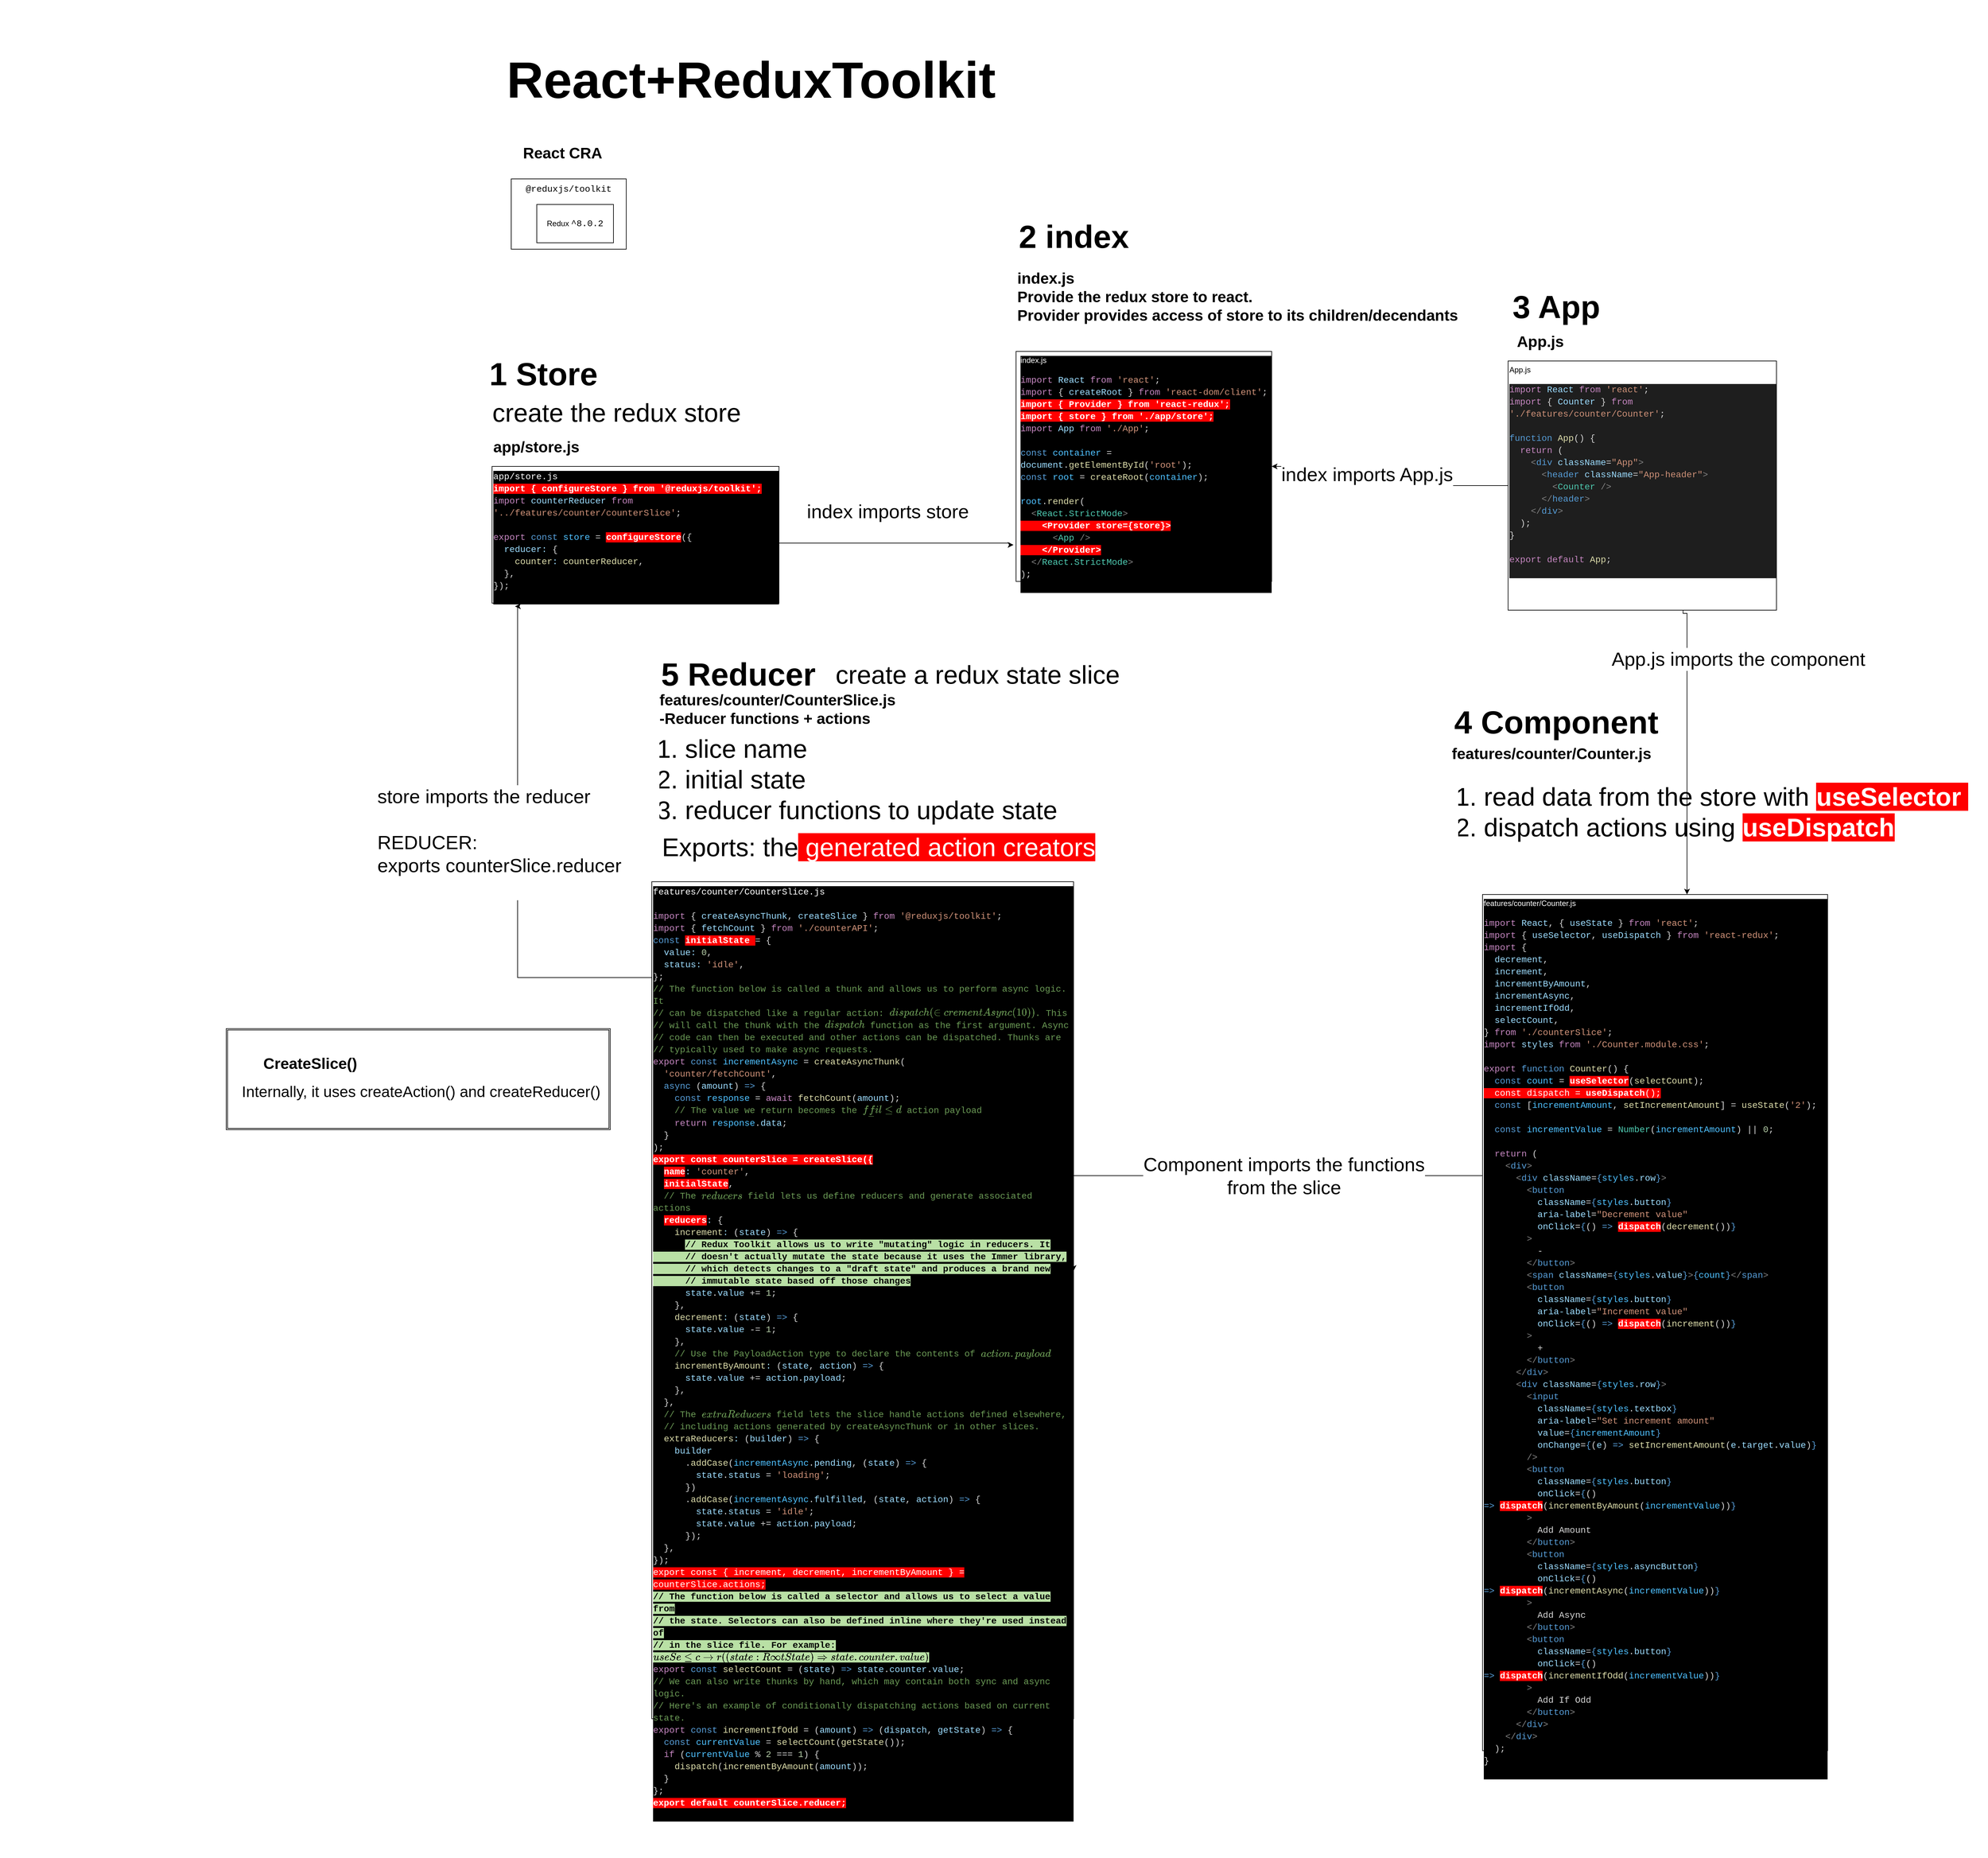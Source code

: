 <mxfile version="20.6.2" type="device"><diagram id="AkKhJlHCNJwqm_19Wb8n" name="Page-1"><mxGraphModel dx="7490" dy="3395" grid="0" gridSize="10" guides="1" tooltips="1" connect="1" arrows="1" fold="1" page="0" pageScale="1" pageWidth="850" pageHeight="1100" math="0" shadow="0"><root><mxCell id="0"/><mxCell id="1" parent="0"/><mxCell id="Z7jFUu5txFuNNqlTVRxW-12" value="" style="shape=ext;double=1;rounded=0;whiteSpace=wrap;html=1;labelBackgroundColor=none;fontSize=40;fontColor=default;" parent="1" vertex="1"><mxGeometry x="-1866" y="1410" width="601" height="158" as="geometry"/></mxCell><mxCell id="eiLhoQAPdEOSG7KWL-Yc-6" value="&lt;font style=&quot;font-size: 30px;&quot;&gt;index imports App.js&lt;/font&gt;" style="edgeStyle=orthogonalEdgeStyle;rounded=0;orthogonalLoop=1;jettySize=auto;html=1;startArrow=classic;startFill=1;endArrow=none;endFill=0;" parent="1" source="cc8IfsQNytGJrYpBVZ3m-1" target="eiLhoQAPdEOSG7KWL-Yc-4" edge="1"><mxGeometry x="-0.017" y="-35" relative="1" as="geometry"><mxPoint x="-1" as="offset"/></mxGeometry></mxCell><mxCell id="cc8IfsQNytGJrYpBVZ3m-1" value="&lt;font color=&quot;#ffffff&quot;&gt;index.js&lt;br&gt;&lt;/font&gt;&lt;br&gt;&lt;div style=&quot;font-family: Consolas, &amp;quot;Courier New&amp;quot;, monospace; font-size: 14px; line-height: 19px;&quot;&gt;&lt;div style=&quot;color: rgb(212, 212, 212);&quot;&gt;&lt;span style=&quot;color: #c586c0;&quot;&gt;import&lt;/span&gt; &lt;span style=&quot;color: #9cdcfe;&quot;&gt;React&lt;/span&gt; &lt;span style=&quot;color: #c586c0;&quot;&gt;from&lt;/span&gt; &lt;span style=&quot;color: #ce9178;&quot;&gt;'react'&lt;/span&gt;;&lt;/div&gt;&lt;div style=&quot;color: rgb(212, 212, 212);&quot;&gt;&lt;span style=&quot;color: #c586c0;&quot;&gt;import&lt;/span&gt; { &lt;span style=&quot;color: #9cdcfe;&quot;&gt;createRoot&lt;/span&gt; } &lt;span style=&quot;color: #c586c0;&quot;&gt;from&lt;/span&gt; &lt;span style=&quot;color: #ce9178;&quot;&gt;'react-dom/client'&lt;/span&gt;;&lt;/div&gt;&lt;div style=&quot;&quot;&gt;&lt;span style=&quot;background-color: rgb(255, 0, 0);&quot;&gt;&lt;font color=&quot;#ffffff&quot;&gt;&lt;b&gt;import { Provider } from 'react-redux';&lt;/b&gt;&lt;/font&gt;&lt;/span&gt;&lt;/div&gt;&lt;div style=&quot;&quot;&gt;&lt;span style=&quot;background-color: rgb(255, 0, 0);&quot;&gt;&lt;font color=&quot;#ffffff&quot;&gt;&lt;b&gt;import { store } from './app/store';&lt;/b&gt;&lt;/font&gt;&lt;/span&gt;&lt;/div&gt;&lt;div style=&quot;color: rgb(212, 212, 212);&quot;&gt;&lt;span style=&quot;color: #c586c0;&quot;&gt;import&lt;/span&gt; &lt;span style=&quot;color: #9cdcfe;&quot;&gt;App&lt;/span&gt; &lt;span style=&quot;color: #c586c0;&quot;&gt;from&lt;/span&gt; &lt;span style=&quot;color: #ce9178;&quot;&gt;'./App'&lt;/span&gt;;&lt;/div&gt;&lt;div style=&quot;color: rgb(212, 212, 212);&quot;&gt;&lt;br&gt;&lt;/div&gt;&lt;div style=&quot;color: rgb(212, 212, 212);&quot;&gt;&lt;span style=&quot;color: #569cd6;&quot;&gt;const&lt;/span&gt; &lt;span style=&quot;color: #4fc1ff;&quot;&gt;container&lt;/span&gt; = &lt;span style=&quot;color: #9cdcfe;&quot;&gt;document&lt;/span&gt;.&lt;span style=&quot;color: #dcdcaa;&quot;&gt;getElementById&lt;/span&gt;(&lt;span style=&quot;color: #ce9178;&quot;&gt;'root'&lt;/span&gt;);&lt;/div&gt;&lt;div style=&quot;color: rgb(212, 212, 212);&quot;&gt;&lt;span style=&quot;color: #569cd6;&quot;&gt;const&lt;/span&gt; &lt;span style=&quot;color: #4fc1ff;&quot;&gt;root&lt;/span&gt; = &lt;span style=&quot;color: #dcdcaa;&quot;&gt;createRoot&lt;/span&gt;(&lt;span style=&quot;color: #4fc1ff;&quot;&gt;container&lt;/span&gt;);&lt;/div&gt;&lt;br&gt;&lt;div style=&quot;color: rgb(212, 212, 212);&quot;&gt;&lt;span style=&quot;color: #4fc1ff;&quot;&gt;root&lt;/span&gt;.&lt;span style=&quot;color: #dcdcaa;&quot;&gt;render&lt;/span&gt;(&lt;/div&gt;&lt;div style=&quot;color: rgb(212, 212, 212);&quot;&gt;&amp;nbsp; &lt;span style=&quot;color: #808080;&quot;&gt;&amp;lt;&lt;/span&gt;&lt;span style=&quot;color: #4ec9b0;&quot;&gt;React.StrictMode&lt;/span&gt;&lt;span style=&quot;color: #808080;&quot;&gt;&amp;gt;&lt;/span&gt;&lt;/div&gt;&lt;div style=&quot;&quot;&gt;&lt;span style=&quot;background-color: rgb(255, 0, 0);&quot;&gt;&lt;font color=&quot;#ffffff&quot;&gt;&lt;b&gt;&amp;nbsp; &amp;nbsp; &amp;lt;Provider store={store}&amp;gt;&lt;/b&gt;&lt;/font&gt;&lt;/span&gt;&lt;/div&gt;&lt;div style=&quot;color: rgb(212, 212, 212);&quot;&gt;&amp;nbsp; &amp;nbsp; &amp;nbsp; &lt;span style=&quot;color: #808080;&quot;&gt;&amp;lt;&lt;/span&gt;&lt;span style=&quot;color: #4ec9b0;&quot;&gt;App&lt;/span&gt; &lt;span style=&quot;color: #808080;&quot;&gt;/&amp;gt;&lt;/span&gt;&lt;/div&gt;&lt;div style=&quot;&quot;&gt;&lt;span style=&quot;background-color: rgb(255, 0, 0);&quot;&gt;&lt;font color=&quot;#ffffff&quot;&gt;&lt;b&gt;&amp;nbsp; &amp;nbsp; &amp;lt;/Provider&amp;gt;&lt;/b&gt;&lt;/font&gt;&lt;/span&gt;&lt;/div&gt;&lt;div style=&quot;color: rgb(212, 212, 212);&quot;&gt;&amp;nbsp; &lt;span style=&quot;color: #808080;&quot;&gt;&amp;lt;/&lt;/span&gt;&lt;span style=&quot;color: #4ec9b0;&quot;&gt;React.StrictMode&lt;/span&gt;&lt;span style=&quot;color: #808080;&quot;&gt;&amp;gt;&lt;/span&gt;&lt;/div&gt;&lt;div style=&quot;color: rgb(212, 212, 212);&quot;&gt;);&lt;/div&gt;&lt;br&gt;&lt;/div&gt;" style="rounded=0;whiteSpace=wrap;html=1;verticalAlign=top;align=left;spacingLeft=5;labelBackgroundColor=#000000;" parent="1" vertex="1"><mxGeometry x="-630" y="350" width="400" height="360" as="geometry"/></mxCell><mxCell id="eiLhoQAPdEOSG7KWL-Yc-8" value="&lt;font style=&quot;font-size: 30px;&quot;&gt;App.js imports the component&lt;/font&gt;" style="edgeStyle=orthogonalEdgeStyle;rounded=0;orthogonalLoop=1;jettySize=auto;html=1;exitX=0.652;exitY=1.001;exitDx=0;exitDy=0;exitPerimeter=0;" parent="1" source="eiLhoQAPdEOSG7KWL-Yc-4" target="eiLhoQAPdEOSG7KWL-Yc-7" edge="1"><mxGeometry x="-0.642" y="80" relative="1" as="geometry"><mxPoint x="200" y="770" as="sourcePoint"/><mxPoint x="200" y="870" as="targetPoint"/><Array as="points"><mxPoint x="420" y="760"/></Array><mxPoint y="1" as="offset"/></mxGeometry></mxCell><mxCell id="eiLhoQAPdEOSG7KWL-Yc-4" value="App.js&lt;br&gt;&lt;br&gt;&lt;div style=&quot;color: rgb(212, 212, 212); background-color: rgb(30, 30, 30); font-family: Consolas, &amp;quot;Courier New&amp;quot;, monospace; font-weight: normal; font-size: 14px; line-height: 19px;&quot;&gt;&lt;div&gt;&lt;span style=&quot;color: #c586c0;&quot;&gt;import&lt;/span&gt;&lt;span style=&quot;color: #d4d4d4;&quot;&gt; &lt;/span&gt;&lt;span style=&quot;color: #9cdcfe;&quot;&gt;React&lt;/span&gt;&lt;span style=&quot;color: #d4d4d4;&quot;&gt; &lt;/span&gt;&lt;span style=&quot;color: #c586c0;&quot;&gt;from&lt;/span&gt;&lt;span style=&quot;color: #d4d4d4;&quot;&gt; &lt;/span&gt;&lt;span style=&quot;color: #ce9178;&quot;&gt;'react'&lt;/span&gt;&lt;span style=&quot;color: #d4d4d4;&quot;&gt;;&lt;/span&gt;&lt;/div&gt;&lt;div&gt;&lt;span style=&quot;color: rgb(197, 134, 192);&quot;&gt;import&lt;/span&gt; { &lt;span style=&quot;color: rgb(156, 220, 254);&quot;&gt;Counter&lt;/span&gt; } &lt;span style=&quot;color: rgb(197, 134, 192);&quot;&gt;from&lt;/span&gt; &lt;span style=&quot;color: rgb(206, 145, 120);&quot;&gt;'./features/counter/Counter'&lt;/span&gt;;&lt;br&gt;&lt;/div&gt;&lt;div&gt;&lt;br&gt;&lt;/div&gt;&lt;div&gt;&lt;span style=&quot;color: #569cd6;&quot;&gt;function&lt;/span&gt;&lt;span style=&quot;color: #d4d4d4;&quot;&gt; &lt;/span&gt;&lt;span style=&quot;color: #dcdcaa;&quot;&gt;App&lt;/span&gt;&lt;span style=&quot;color: #d4d4d4;&quot;&gt;() {&lt;/span&gt;&lt;/div&gt;&lt;div&gt;&lt;span style=&quot;color: #d4d4d4;&quot;&gt;&amp;nbsp; &lt;/span&gt;&lt;span style=&quot;color: #c586c0;&quot;&gt;return&lt;/span&gt;&lt;span style=&quot;color: #d4d4d4;&quot;&gt; (&lt;/span&gt;&lt;/div&gt;&lt;div&gt;&lt;span style=&quot;color: #d4d4d4;&quot;&gt;&amp;nbsp; &amp;nbsp; &lt;/span&gt;&lt;span style=&quot;color: #808080;&quot;&gt;&amp;lt;&lt;/span&gt;&lt;span style=&quot;color: #569cd6;&quot;&gt;div&lt;/span&gt;&lt;span style=&quot;color: #d4d4d4;&quot;&gt; &lt;/span&gt;&lt;span style=&quot;color: #9cdcfe;&quot;&gt;className&lt;/span&gt;&lt;span style=&quot;color: #d4d4d4;&quot;&gt;=&lt;/span&gt;&lt;span style=&quot;color: #ce9178;&quot;&gt;&quot;App&quot;&lt;/span&gt;&lt;span style=&quot;color: #808080;&quot;&gt;&amp;gt;&lt;/span&gt;&lt;/div&gt;&lt;div&gt;&lt;span style=&quot;color: #d4d4d4;&quot;&gt;&amp;nbsp; &amp;nbsp; &amp;nbsp; &lt;/span&gt;&lt;span style=&quot;color: #808080;&quot;&gt;&amp;lt;&lt;/span&gt;&lt;span style=&quot;color: #569cd6;&quot;&gt;header&lt;/span&gt;&lt;span style=&quot;color: #d4d4d4;&quot;&gt; &lt;/span&gt;&lt;span style=&quot;color: #9cdcfe;&quot;&gt;className&lt;/span&gt;&lt;span style=&quot;color: #d4d4d4;&quot;&gt;=&lt;/span&gt;&lt;span style=&quot;color: #ce9178;&quot;&gt;&quot;App-header&quot;&lt;/span&gt;&lt;span style=&quot;color: #808080;&quot;&gt;&amp;gt;&lt;/span&gt;&lt;/div&gt;&lt;div&gt;&lt;span style=&quot;color: #d4d4d4;&quot;&gt;&amp;nbsp; &amp;nbsp; &amp;nbsp; &amp;nbsp; &lt;/span&gt;&lt;span style=&quot;color: #808080;&quot;&gt;&amp;lt;&lt;/span&gt;&lt;span style=&quot;color: #4ec9b0;&quot;&gt;Counter&lt;/span&gt;&lt;span style=&quot;color: #d4d4d4;&quot;&gt; &lt;/span&gt;&lt;span style=&quot;color: #808080;&quot;&gt;/&amp;gt;&lt;/span&gt;&lt;/div&gt;&lt;div&gt;&lt;span style=&quot;color: #d4d4d4;&quot;&gt;&amp;nbsp; &amp;nbsp; &amp;nbsp; &lt;/span&gt;&lt;span style=&quot;color: #808080;&quot;&gt;&amp;lt;/&lt;/span&gt;&lt;span style=&quot;color: #569cd6;&quot;&gt;header&lt;/span&gt;&lt;span style=&quot;color: #808080;&quot;&gt;&amp;gt;&lt;/span&gt;&lt;/div&gt;&lt;div&gt;&lt;span style=&quot;color: #d4d4d4;&quot;&gt;&amp;nbsp; &amp;nbsp; &lt;/span&gt;&lt;span style=&quot;color: #808080;&quot;&gt;&amp;lt;/&lt;/span&gt;&lt;span style=&quot;color: #569cd6;&quot;&gt;div&lt;/span&gt;&lt;span style=&quot;color: #808080;&quot;&gt;&amp;gt;&lt;/span&gt;&lt;/div&gt;&lt;div&gt;&lt;span style=&quot;color: #d4d4d4;&quot;&gt;&amp;nbsp; );&lt;/span&gt;&lt;/div&gt;&lt;div&gt;&lt;span style=&quot;color: #d4d4d4;&quot;&gt;}&lt;/span&gt;&lt;/div&gt;&lt;br&gt;&lt;div&gt;&lt;span style=&quot;color: #c586c0;&quot;&gt;export&lt;/span&gt;&lt;span style=&quot;color: #d4d4d4;&quot;&gt; &lt;/span&gt;&lt;span style=&quot;color: #c586c0;&quot;&gt;default&lt;/span&gt;&lt;span style=&quot;color: #d4d4d4;&quot;&gt; &lt;/span&gt;&lt;span style=&quot;color: #dcdcaa;&quot;&gt;App&lt;/span&gt;&lt;span style=&quot;color: #d4d4d4;&quot;&gt;;&lt;/span&gt;&lt;/div&gt;&lt;br&gt;&lt;/div&gt;" style="rounded=0;whiteSpace=wrap;html=1;align=left;verticalAlign=top;horizontal=1;" parent="1" vertex="1"><mxGeometry x="140" y="365" width="420" height="390" as="geometry"/></mxCell><mxCell id="eiLhoQAPdEOSG7KWL-Yc-11" value="&lt;font style=&quot;font-size: 30px;&quot;&gt;Component imports the functions&lt;br&gt;from the slice&lt;br&gt;&lt;/font&gt;" style="edgeStyle=orthogonalEdgeStyle;rounded=0;orthogonalLoop=1;jettySize=auto;html=1;fontColor=#000000;entryX=1;entryY=0.465;entryDx=0;entryDy=0;entryPerimeter=0;" parent="1" source="eiLhoQAPdEOSG7KWL-Yc-7" target="eiLhoQAPdEOSG7KWL-Yc-9" edge="1"><mxGeometry x="-0.21" relative="1" as="geometry"><mxPoint x="-330" y="1680" as="targetPoint"/><Array as="points"><mxPoint x="-20" y="1640"/><mxPoint x="-20" y="1640"/></Array><mxPoint as="offset"/></mxGeometry></mxCell><mxCell id="eiLhoQAPdEOSG7KWL-Yc-7" value="&lt;font color=&quot;#ffffff&quot;&gt;features/counter/Counter.js&lt;br&gt;&lt;/font&gt;&lt;br&gt;&lt;div style=&quot;font-family: Consolas, &amp;quot;Courier New&amp;quot;, monospace; font-size: 14px; line-height: 19px;&quot;&gt;&lt;div style=&quot;color: rgb(212, 212, 212);&quot;&gt;&lt;span style=&quot;color: #c586c0;&quot;&gt;import&lt;/span&gt; &lt;span style=&quot;color: #9cdcfe;&quot;&gt;React&lt;/span&gt;, { &lt;span style=&quot;color: #9cdcfe;&quot;&gt;useState&lt;/span&gt; } &lt;span style=&quot;color: #c586c0;&quot;&gt;from&lt;/span&gt; &lt;span style=&quot;color: #ce9178;&quot;&gt;'react'&lt;/span&gt;;&lt;/div&gt;&lt;div style=&quot;color: rgb(212, 212, 212);&quot;&gt;&lt;span style=&quot;color: #c586c0;&quot;&gt;import&lt;/span&gt; { &lt;span style=&quot;color: #9cdcfe;&quot;&gt;useSelector&lt;/span&gt;, &lt;span style=&quot;color: #9cdcfe;&quot;&gt;useDispatch&lt;/span&gt; } &lt;span style=&quot;color: #c586c0;&quot;&gt;from&lt;/span&gt; &lt;span style=&quot;color: #ce9178;&quot;&gt;'react-redux'&lt;/span&gt;;&lt;/div&gt;&lt;div style=&quot;color: rgb(212, 212, 212);&quot;&gt;&lt;span style=&quot;color: #c586c0;&quot;&gt;import&lt;/span&gt; {&lt;/div&gt;&lt;div style=&quot;color: rgb(212, 212, 212);&quot;&gt;&amp;nbsp; &lt;span style=&quot;color: #9cdcfe;&quot;&gt;decrement&lt;/span&gt;,&lt;/div&gt;&lt;div style=&quot;color: rgb(212, 212, 212);&quot;&gt;&amp;nbsp; &lt;span style=&quot;color: #9cdcfe;&quot;&gt;increment&lt;/span&gt;,&lt;/div&gt;&lt;div style=&quot;color: rgb(212, 212, 212);&quot;&gt;&amp;nbsp; &lt;span style=&quot;color: #9cdcfe;&quot;&gt;incrementByAmount&lt;/span&gt;,&lt;/div&gt;&lt;div style=&quot;color: rgb(212, 212, 212);&quot;&gt;&amp;nbsp; &lt;span style=&quot;color: #9cdcfe;&quot;&gt;incrementAsync&lt;/span&gt;,&lt;/div&gt;&lt;div style=&quot;color: rgb(212, 212, 212);&quot;&gt;&amp;nbsp; &lt;span style=&quot;color: #9cdcfe;&quot;&gt;incrementIfOdd&lt;/span&gt;,&lt;/div&gt;&lt;div style=&quot;color: rgb(212, 212, 212);&quot;&gt;&amp;nbsp; &lt;span style=&quot;color: #9cdcfe;&quot;&gt;selectCount&lt;/span&gt;,&lt;/div&gt;&lt;div style=&quot;color: rgb(212, 212, 212);&quot;&gt;} &lt;span style=&quot;color: #c586c0;&quot;&gt;from&lt;/span&gt; &lt;span style=&quot;color: #ce9178;&quot;&gt;'./counterSlice'&lt;/span&gt;;&lt;/div&gt;&lt;div style=&quot;color: rgb(212, 212, 212);&quot;&gt;&lt;span style=&quot;color: #c586c0;&quot;&gt;import&lt;/span&gt; &lt;span style=&quot;color: #9cdcfe;&quot;&gt;styles&lt;/span&gt; &lt;span style=&quot;color: #c586c0;&quot;&gt;from&lt;/span&gt; &lt;span style=&quot;color: #ce9178;&quot;&gt;'./Counter.module.css'&lt;/span&gt;;&lt;/div&gt;&lt;br&gt;&lt;div style=&quot;color: rgb(212, 212, 212);&quot;&gt;&lt;span style=&quot;color: #c586c0;&quot;&gt;export&lt;/span&gt; &lt;span style=&quot;color: #569cd6;&quot;&gt;function&lt;/span&gt; &lt;span style=&quot;color: #dcdcaa;&quot;&gt;Counter&lt;/span&gt;() {&lt;/div&gt;&lt;div style=&quot;&quot;&gt;&lt;span style=&quot;color: rgb(212, 212, 212);&quot;&gt;&amp;nbsp; &lt;/span&gt;&lt;span style=&quot;color: rgb(86, 156, 214);&quot;&gt;const&lt;/span&gt; &lt;span style=&quot;color: rgb(79, 193, 255);&quot;&gt;count&lt;/span&gt;&lt;span style=&quot;color: rgb(212, 212, 212);&quot;&gt; = &lt;/span&gt;&lt;span style=&quot;background-color: rgb(255, 0, 0);&quot;&gt;&lt;font color=&quot;#ffffff&quot;&gt;&lt;b&gt;useSelector&lt;/b&gt;&lt;/font&gt;&lt;/span&gt;&lt;span style=&quot;color: rgb(212, 212, 212);&quot;&gt;(&lt;/span&gt;&lt;span style=&quot;color: rgb(220, 220, 170);&quot;&gt;selectCount&lt;/span&gt;&lt;span style=&quot;color: rgb(212, 212, 212);&quot;&gt;);&lt;/span&gt;&lt;/div&gt;&lt;div style=&quot;&quot;&gt;&lt;span style=&quot;background-color: rgb(255, 0, 0);&quot;&gt;&lt;font color=&quot;#ffffff&quot;&gt;&amp;nbsp; const dispatch = &lt;b&gt;useDispatch&lt;/b&gt;();&lt;/font&gt;&lt;/span&gt;&lt;/div&gt;&lt;div style=&quot;color: rgb(212, 212, 212);&quot;&gt;&amp;nbsp; &lt;span style=&quot;color: #569cd6;&quot;&gt;const&lt;/span&gt; [&lt;span style=&quot;color: #4fc1ff;&quot;&gt;incrementAmount&lt;/span&gt;, &lt;span style=&quot;color: #dcdcaa;&quot;&gt;setIncrementAmount&lt;/span&gt;] = &lt;span style=&quot;color: #dcdcaa;&quot;&gt;useState&lt;/span&gt;(&lt;span style=&quot;color: #ce9178;&quot;&gt;'2'&lt;/span&gt;);&lt;/div&gt;&lt;br&gt;&lt;div style=&quot;color: rgb(212, 212, 212);&quot;&gt;&amp;nbsp; &lt;span style=&quot;color: #569cd6;&quot;&gt;const&lt;/span&gt; &lt;span style=&quot;color: #4fc1ff;&quot;&gt;incrementValue&lt;/span&gt; = &lt;span style=&quot;color: #4ec9b0;&quot;&gt;Number&lt;/span&gt;(&lt;span style=&quot;color: #4fc1ff;&quot;&gt;incrementAmount&lt;/span&gt;) || &lt;span style=&quot;color: #b5cea8;&quot;&gt;0&lt;/span&gt;;&lt;/div&gt;&lt;br&gt;&lt;div style=&quot;color: rgb(212, 212, 212);&quot;&gt;&amp;nbsp; &lt;span style=&quot;color: #c586c0;&quot;&gt;return&lt;/span&gt; (&lt;/div&gt;&lt;div style=&quot;color: rgb(212, 212, 212);&quot;&gt;&amp;nbsp; &amp;nbsp; &lt;span style=&quot;color: #808080;&quot;&gt;&amp;lt;&lt;/span&gt;&lt;span style=&quot;color: #569cd6;&quot;&gt;div&lt;/span&gt;&lt;span style=&quot;color: #808080;&quot;&gt;&amp;gt;&lt;/span&gt;&lt;/div&gt;&lt;div style=&quot;color: rgb(212, 212, 212);&quot;&gt;&amp;nbsp; &amp;nbsp; &amp;nbsp; &lt;span style=&quot;color: #808080;&quot;&gt;&amp;lt;&lt;/span&gt;&lt;span style=&quot;color: #569cd6;&quot;&gt;div&lt;/span&gt; &lt;span style=&quot;color: #9cdcfe;&quot;&gt;className&lt;/span&gt;=&lt;span style=&quot;color: #569cd6;&quot;&gt;{&lt;/span&gt;&lt;span style=&quot;color: #4fc1ff;&quot;&gt;styles&lt;/span&gt;.&lt;span style=&quot;color: #9cdcfe;&quot;&gt;row&lt;/span&gt;&lt;span style=&quot;color: #569cd6;&quot;&gt;}&lt;/span&gt;&lt;span style=&quot;color: #808080;&quot;&gt;&amp;gt;&lt;/span&gt;&lt;/div&gt;&lt;div style=&quot;color: rgb(212, 212, 212);&quot;&gt;&amp;nbsp; &amp;nbsp; &amp;nbsp; &amp;nbsp; &lt;span style=&quot;color: #808080;&quot;&gt;&amp;lt;&lt;/span&gt;&lt;span style=&quot;color: #569cd6;&quot;&gt;button&lt;/span&gt;&lt;/div&gt;&lt;div style=&quot;color: rgb(212, 212, 212);&quot;&gt;&amp;nbsp; &amp;nbsp; &amp;nbsp; &amp;nbsp; &amp;nbsp; &lt;span style=&quot;color: #9cdcfe;&quot;&gt;className&lt;/span&gt;=&lt;span style=&quot;color: #569cd6;&quot;&gt;{&lt;/span&gt;&lt;span style=&quot;color: #4fc1ff;&quot;&gt;styles&lt;/span&gt;.&lt;span style=&quot;color: #9cdcfe;&quot;&gt;button&lt;/span&gt;&lt;span style=&quot;color: #569cd6;&quot;&gt;}&lt;/span&gt;&lt;/div&gt;&lt;div style=&quot;color: rgb(212, 212, 212);&quot;&gt;&amp;nbsp; &amp;nbsp; &amp;nbsp; &amp;nbsp; &amp;nbsp; &lt;span style=&quot;color: #9cdcfe;&quot;&gt;aria-label&lt;/span&gt;=&lt;span style=&quot;color: #ce9178;&quot;&gt;&quot;Decrement value&quot;&lt;/span&gt;&lt;/div&gt;&lt;div style=&quot;&quot;&gt;&lt;font color=&quot;#d4d4d4&quot;&gt;&amp;nbsp; &amp;nbsp; &amp;nbsp; &amp;nbsp; &amp;nbsp; &lt;/font&gt;&lt;span style=&quot;color: rgb(156, 220, 254);&quot;&gt;onClick&lt;/span&gt;&lt;span style=&quot;color: rgb(212, 212, 212);&quot;&gt;=&lt;/span&gt;&lt;span style=&quot;color: rgb(86, 156, 214);&quot;&gt;{&lt;/span&gt;&lt;span style=&quot;color: rgb(212, 212, 212);&quot;&gt;() &lt;/span&gt;&lt;span style=&quot;color: rgb(86, 156, 214);&quot;&gt;=&amp;gt;&lt;/span&gt; &lt;span style=&quot;background-color: rgb(255, 0, 0);&quot;&gt;&lt;font color=&quot;#ffffff&quot;&gt;&lt;b&gt;dispatch&lt;/b&gt;&lt;/font&gt;&lt;/span&gt;&lt;span style=&quot;color: rgb(212, 212, 212);&quot;&gt;(&lt;/span&gt;&lt;span style=&quot;color: rgb(220, 220, 170);&quot;&gt;decrement&lt;/span&gt;&lt;span style=&quot;color: rgb(212, 212, 212);&quot;&gt;())&lt;/span&gt;&lt;span style=&quot;color: rgb(86, 156, 214);&quot;&gt;}&lt;/span&gt;&lt;/div&gt;&lt;div style=&quot;color: rgb(212, 212, 212);&quot;&gt;&amp;nbsp; &amp;nbsp; &amp;nbsp; &amp;nbsp; &lt;span style=&quot;color: #808080;&quot;&gt;&amp;gt;&lt;/span&gt;&lt;/div&gt;&lt;div style=&quot;color: rgb(212, 212, 212);&quot;&gt;&amp;nbsp; &amp;nbsp; &amp;nbsp; &amp;nbsp; &amp;nbsp; -&lt;/div&gt;&lt;div style=&quot;color: rgb(212, 212, 212);&quot;&gt;&amp;nbsp; &amp;nbsp; &amp;nbsp; &amp;nbsp; &lt;span style=&quot;color: #808080;&quot;&gt;&amp;lt;/&lt;/span&gt;&lt;span style=&quot;color: #569cd6;&quot;&gt;button&lt;/span&gt;&lt;span style=&quot;color: #808080;&quot;&gt;&amp;gt;&lt;/span&gt;&lt;/div&gt;&lt;div style=&quot;color: rgb(212, 212, 212);&quot;&gt;&amp;nbsp; &amp;nbsp; &amp;nbsp; &amp;nbsp; &lt;span style=&quot;color: #808080;&quot;&gt;&amp;lt;&lt;/span&gt;&lt;span style=&quot;color: #569cd6;&quot;&gt;span&lt;/span&gt; &lt;span style=&quot;color: #9cdcfe;&quot;&gt;className&lt;/span&gt;=&lt;span style=&quot;color: #569cd6;&quot;&gt;{&lt;/span&gt;&lt;span style=&quot;color: #4fc1ff;&quot;&gt;styles&lt;/span&gt;.&lt;span style=&quot;color: #9cdcfe;&quot;&gt;value&lt;/span&gt;&lt;span style=&quot;color: #569cd6;&quot;&gt;}&lt;/span&gt;&lt;span style=&quot;color: #808080;&quot;&gt;&amp;gt;&lt;/span&gt;&lt;span style=&quot;color: #569cd6;&quot;&gt;{&lt;/span&gt;&lt;span style=&quot;color: #4fc1ff;&quot;&gt;count&lt;/span&gt;&lt;span style=&quot;color: #569cd6;&quot;&gt;}&lt;/span&gt;&lt;span style=&quot;color: #808080;&quot;&gt;&amp;lt;/&lt;/span&gt;&lt;span style=&quot;color: #569cd6;&quot;&gt;span&lt;/span&gt;&lt;span style=&quot;color: #808080;&quot;&gt;&amp;gt;&lt;/span&gt;&lt;/div&gt;&lt;div style=&quot;color: rgb(212, 212, 212);&quot;&gt;&amp;nbsp; &amp;nbsp; &amp;nbsp; &amp;nbsp; &lt;span style=&quot;color: #808080;&quot;&gt;&amp;lt;&lt;/span&gt;&lt;span style=&quot;color: #569cd6;&quot;&gt;button&lt;/span&gt;&lt;/div&gt;&lt;div style=&quot;color: rgb(212, 212, 212);&quot;&gt;&amp;nbsp; &amp;nbsp; &amp;nbsp; &amp;nbsp; &amp;nbsp; &lt;span style=&quot;color: #9cdcfe;&quot;&gt;className&lt;/span&gt;=&lt;span style=&quot;color: #569cd6;&quot;&gt;{&lt;/span&gt;&lt;span style=&quot;color: #4fc1ff;&quot;&gt;styles&lt;/span&gt;.&lt;span style=&quot;color: #9cdcfe;&quot;&gt;button&lt;/span&gt;&lt;span style=&quot;color: #569cd6;&quot;&gt;}&lt;/span&gt;&lt;/div&gt;&lt;div style=&quot;color: rgb(212, 212, 212);&quot;&gt;&amp;nbsp; &amp;nbsp; &amp;nbsp; &amp;nbsp; &amp;nbsp; &lt;span style=&quot;color: #9cdcfe;&quot;&gt;aria-label&lt;/span&gt;=&lt;span style=&quot;color: #ce9178;&quot;&gt;&quot;Increment value&quot;&lt;/span&gt;&lt;/div&gt;&lt;div style=&quot;color: rgb(212, 212, 212);&quot;&gt;&amp;nbsp; &amp;nbsp; &amp;nbsp; &amp;nbsp; &amp;nbsp; &lt;span style=&quot;color: #9cdcfe;&quot;&gt;onClick&lt;/span&gt;=&lt;span style=&quot;color: #569cd6;&quot;&gt;{&lt;/span&gt;() &lt;span style=&quot;color: #569cd6;&quot;&gt;=&amp;gt;&lt;/span&gt;&amp;nbsp;&lt;b style=&quot;color: rgb(255, 255, 255); background-color: rgb(255, 0, 0);&quot;&gt;dispatch&lt;/b&gt;(&lt;span style=&quot;color: #dcdcaa;&quot;&gt;increment&lt;/span&gt;())&lt;span style=&quot;color: #569cd6;&quot;&gt;}&lt;/span&gt;&lt;/div&gt;&lt;div style=&quot;color: rgb(212, 212, 212);&quot;&gt;&amp;nbsp; &amp;nbsp; &amp;nbsp; &amp;nbsp; &lt;span style=&quot;color: #808080;&quot;&gt;&amp;gt;&lt;/span&gt;&lt;/div&gt;&lt;div style=&quot;color: rgb(212, 212, 212);&quot;&gt;&amp;nbsp; &amp;nbsp; &amp;nbsp; &amp;nbsp; &amp;nbsp; +&lt;/div&gt;&lt;div style=&quot;color: rgb(212, 212, 212);&quot;&gt;&amp;nbsp; &amp;nbsp; &amp;nbsp; &amp;nbsp; &lt;span style=&quot;color: #808080;&quot;&gt;&amp;lt;/&lt;/span&gt;&lt;span style=&quot;color: #569cd6;&quot;&gt;button&lt;/span&gt;&lt;span style=&quot;color: #808080;&quot;&gt;&amp;gt;&lt;/span&gt;&lt;/div&gt;&lt;div style=&quot;color: rgb(212, 212, 212);&quot;&gt;&amp;nbsp; &amp;nbsp; &amp;nbsp; &lt;span style=&quot;color: #808080;&quot;&gt;&amp;lt;/&lt;/span&gt;&lt;span style=&quot;color: #569cd6;&quot;&gt;div&lt;/span&gt;&lt;span style=&quot;color: #808080;&quot;&gt;&amp;gt;&lt;/span&gt;&lt;/div&gt;&lt;div style=&quot;color: rgb(212, 212, 212);&quot;&gt;&amp;nbsp; &amp;nbsp; &amp;nbsp; &lt;span style=&quot;color: #808080;&quot;&gt;&amp;lt;&lt;/span&gt;&lt;span style=&quot;color: #569cd6;&quot;&gt;div&lt;/span&gt; &lt;span style=&quot;color: #9cdcfe;&quot;&gt;className&lt;/span&gt;=&lt;span style=&quot;color: #569cd6;&quot;&gt;{&lt;/span&gt;&lt;span style=&quot;color: #4fc1ff;&quot;&gt;styles&lt;/span&gt;.&lt;span style=&quot;color: #9cdcfe;&quot;&gt;row&lt;/span&gt;&lt;span style=&quot;color: #569cd6;&quot;&gt;}&lt;/span&gt;&lt;span style=&quot;color: #808080;&quot;&gt;&amp;gt;&lt;/span&gt;&lt;/div&gt;&lt;div style=&quot;color: rgb(212, 212, 212);&quot;&gt;&amp;nbsp; &amp;nbsp; &amp;nbsp; &amp;nbsp; &lt;span style=&quot;color: #808080;&quot;&gt;&amp;lt;&lt;/span&gt;&lt;span style=&quot;color: #569cd6;&quot;&gt;input&lt;/span&gt;&lt;/div&gt;&lt;div style=&quot;color: rgb(212, 212, 212);&quot;&gt;&amp;nbsp; &amp;nbsp; &amp;nbsp; &amp;nbsp; &amp;nbsp; &lt;span style=&quot;color: #9cdcfe;&quot;&gt;className&lt;/span&gt;=&lt;span style=&quot;color: #569cd6;&quot;&gt;{&lt;/span&gt;&lt;span style=&quot;color: #4fc1ff;&quot;&gt;styles&lt;/span&gt;.&lt;span style=&quot;color: #9cdcfe;&quot;&gt;textbox&lt;/span&gt;&lt;span style=&quot;color: #569cd6;&quot;&gt;}&lt;/span&gt;&lt;/div&gt;&lt;div style=&quot;color: rgb(212, 212, 212);&quot;&gt;&amp;nbsp; &amp;nbsp; &amp;nbsp; &amp;nbsp; &amp;nbsp; &lt;span style=&quot;color: #9cdcfe;&quot;&gt;aria-label&lt;/span&gt;=&lt;span style=&quot;color: #ce9178;&quot;&gt;&quot;Set increment amount&quot;&lt;/span&gt;&lt;/div&gt;&lt;div style=&quot;color: rgb(212, 212, 212);&quot;&gt;&amp;nbsp; &amp;nbsp; &amp;nbsp; &amp;nbsp; &amp;nbsp; &lt;span style=&quot;color: #9cdcfe;&quot;&gt;value&lt;/span&gt;=&lt;span style=&quot;color: #569cd6;&quot;&gt;{&lt;/span&gt;&lt;span style=&quot;color: #4fc1ff;&quot;&gt;incrementAmount&lt;/span&gt;&lt;span style=&quot;color: #569cd6;&quot;&gt;}&lt;/span&gt;&lt;/div&gt;&lt;div style=&quot;color: rgb(212, 212, 212);&quot;&gt;&amp;nbsp; &amp;nbsp; &amp;nbsp; &amp;nbsp; &amp;nbsp; &lt;span style=&quot;color: #9cdcfe;&quot;&gt;onChange&lt;/span&gt;=&lt;span style=&quot;color: #569cd6;&quot;&gt;{&lt;/span&gt;(&lt;span style=&quot;color: #9cdcfe;&quot;&gt;e&lt;/span&gt;) &lt;span style=&quot;color: #569cd6;&quot;&gt;=&amp;gt;&lt;/span&gt; &lt;span style=&quot;color: #dcdcaa;&quot;&gt;setIncrementAmount&lt;/span&gt;(&lt;span style=&quot;color: #9cdcfe;&quot;&gt;e&lt;/span&gt;.&lt;span style=&quot;color: #9cdcfe;&quot;&gt;target&lt;/span&gt;.&lt;span style=&quot;color: #9cdcfe;&quot;&gt;value&lt;/span&gt;)&lt;span style=&quot;color: #569cd6;&quot;&gt;}&lt;/span&gt;&lt;/div&gt;&lt;div style=&quot;color: rgb(212, 212, 212);&quot;&gt;&amp;nbsp; &amp;nbsp; &amp;nbsp; &amp;nbsp; &lt;span style=&quot;color: #808080;&quot;&gt;/&amp;gt;&lt;/span&gt;&lt;/div&gt;&lt;div style=&quot;color: rgb(212, 212, 212);&quot;&gt;&amp;nbsp; &amp;nbsp; &amp;nbsp; &amp;nbsp; &lt;span style=&quot;color: #808080;&quot;&gt;&amp;lt;&lt;/span&gt;&lt;span style=&quot;color: #569cd6;&quot;&gt;button&lt;/span&gt;&lt;/div&gt;&lt;div style=&quot;color: rgb(212, 212, 212);&quot;&gt;&amp;nbsp; &amp;nbsp; &amp;nbsp; &amp;nbsp; &amp;nbsp; &lt;span style=&quot;color: #9cdcfe;&quot;&gt;className&lt;/span&gt;=&lt;span style=&quot;color: #569cd6;&quot;&gt;{&lt;/span&gt;&lt;span style=&quot;color: #4fc1ff;&quot;&gt;styles&lt;/span&gt;.&lt;span style=&quot;color: #9cdcfe;&quot;&gt;button&lt;/span&gt;&lt;span style=&quot;color: #569cd6;&quot;&gt;}&lt;/span&gt;&lt;/div&gt;&lt;div style=&quot;color: rgb(212, 212, 212);&quot;&gt;&amp;nbsp; &amp;nbsp; &amp;nbsp; &amp;nbsp; &amp;nbsp; &lt;span style=&quot;color: #9cdcfe;&quot;&gt;onClick&lt;/span&gt;=&lt;span style=&quot;color: #569cd6;&quot;&gt;{&lt;/span&gt;() &lt;span style=&quot;color: #569cd6;&quot;&gt;=&amp;gt;&lt;/span&gt;&amp;nbsp;&lt;b style=&quot;color: rgb(255, 255, 255); background-color: rgb(255, 0, 0);&quot;&gt;dispatch&lt;/b&gt;(&lt;span style=&quot;color: #dcdcaa;&quot;&gt;incrementByAmount&lt;/span&gt;(&lt;span style=&quot;color: #4fc1ff;&quot;&gt;incrementValue&lt;/span&gt;))&lt;span style=&quot;color: #569cd6;&quot;&gt;}&lt;/span&gt;&lt;/div&gt;&lt;div style=&quot;color: rgb(212, 212, 212);&quot;&gt;&amp;nbsp; &amp;nbsp; &amp;nbsp; &amp;nbsp; &lt;span style=&quot;color: #808080;&quot;&gt;&amp;gt;&lt;/span&gt;&lt;/div&gt;&lt;div style=&quot;color: rgb(212, 212, 212);&quot;&gt;&amp;nbsp; &amp;nbsp; &amp;nbsp; &amp;nbsp; &amp;nbsp; Add Amount&lt;/div&gt;&lt;div style=&quot;color: rgb(212, 212, 212);&quot;&gt;&amp;nbsp; &amp;nbsp; &amp;nbsp; &amp;nbsp; &lt;span style=&quot;color: #808080;&quot;&gt;&amp;lt;/&lt;/span&gt;&lt;span style=&quot;color: #569cd6;&quot;&gt;button&lt;/span&gt;&lt;span style=&quot;color: #808080;&quot;&gt;&amp;gt;&lt;/span&gt;&lt;/div&gt;&lt;div style=&quot;color: rgb(212, 212, 212);&quot;&gt;&amp;nbsp; &amp;nbsp; &amp;nbsp; &amp;nbsp; &lt;span style=&quot;color: #808080;&quot;&gt;&amp;lt;&lt;/span&gt;&lt;span style=&quot;color: #569cd6;&quot;&gt;button&lt;/span&gt;&lt;/div&gt;&lt;div style=&quot;color: rgb(212, 212, 212);&quot;&gt;&amp;nbsp; &amp;nbsp; &amp;nbsp; &amp;nbsp; &amp;nbsp; &lt;span style=&quot;color: #9cdcfe;&quot;&gt;className&lt;/span&gt;=&lt;span style=&quot;color: #569cd6;&quot;&gt;{&lt;/span&gt;&lt;span style=&quot;color: #4fc1ff;&quot;&gt;styles&lt;/span&gt;.&lt;span style=&quot;color: #9cdcfe;&quot;&gt;asyncButton&lt;/span&gt;&lt;span style=&quot;color: #569cd6;&quot;&gt;}&lt;/span&gt;&lt;/div&gt;&lt;div style=&quot;color: rgb(212, 212, 212);&quot;&gt;&amp;nbsp; &amp;nbsp; &amp;nbsp; &amp;nbsp; &amp;nbsp; &lt;span style=&quot;color: #9cdcfe;&quot;&gt;onClick&lt;/span&gt;=&lt;span style=&quot;color: #569cd6;&quot;&gt;{&lt;/span&gt;() &lt;span style=&quot;color: #569cd6;&quot;&gt;=&amp;gt;&lt;/span&gt;&amp;nbsp;&lt;b style=&quot;color: rgb(255, 255, 255); background-color: rgb(255, 0, 0);&quot;&gt;dispatch&lt;/b&gt;(&lt;span style=&quot;color: #dcdcaa;&quot;&gt;incrementAsync&lt;/span&gt;(&lt;span style=&quot;color: #4fc1ff;&quot;&gt;incrementValue&lt;/span&gt;))&lt;span style=&quot;color: #569cd6;&quot;&gt;}&lt;/span&gt;&lt;/div&gt;&lt;div style=&quot;color: rgb(212, 212, 212);&quot;&gt;&amp;nbsp; &amp;nbsp; &amp;nbsp; &amp;nbsp; &lt;span style=&quot;color: #808080;&quot;&gt;&amp;gt;&lt;/span&gt;&lt;/div&gt;&lt;div style=&quot;color: rgb(212, 212, 212);&quot;&gt;&amp;nbsp; &amp;nbsp; &amp;nbsp; &amp;nbsp; &amp;nbsp; Add Async&lt;/div&gt;&lt;div style=&quot;color: rgb(212, 212, 212);&quot;&gt;&amp;nbsp; &amp;nbsp; &amp;nbsp; &amp;nbsp; &lt;span style=&quot;color: #808080;&quot;&gt;&amp;lt;/&lt;/span&gt;&lt;span style=&quot;color: #569cd6;&quot;&gt;button&lt;/span&gt;&lt;span style=&quot;color: #808080;&quot;&gt;&amp;gt;&lt;/span&gt;&lt;/div&gt;&lt;div style=&quot;color: rgb(212, 212, 212);&quot;&gt;&amp;nbsp; &amp;nbsp; &amp;nbsp; &amp;nbsp; &lt;span style=&quot;color: #808080;&quot;&gt;&amp;lt;&lt;/span&gt;&lt;span style=&quot;color: #569cd6;&quot;&gt;button&lt;/span&gt;&lt;/div&gt;&lt;div style=&quot;color: rgb(212, 212, 212);&quot;&gt;&amp;nbsp; &amp;nbsp; &amp;nbsp; &amp;nbsp; &amp;nbsp; &lt;span style=&quot;color: #9cdcfe;&quot;&gt;className&lt;/span&gt;=&lt;span style=&quot;color: #569cd6;&quot;&gt;{&lt;/span&gt;&lt;span style=&quot;color: #4fc1ff;&quot;&gt;styles&lt;/span&gt;.&lt;span style=&quot;color: #9cdcfe;&quot;&gt;button&lt;/span&gt;&lt;span style=&quot;color: #569cd6;&quot;&gt;}&lt;/span&gt;&lt;/div&gt;&lt;div style=&quot;color: rgb(212, 212, 212);&quot;&gt;&amp;nbsp; &amp;nbsp; &amp;nbsp; &amp;nbsp; &amp;nbsp; &lt;span style=&quot;color: #9cdcfe;&quot;&gt;onClick&lt;/span&gt;=&lt;span style=&quot;color: #569cd6;&quot;&gt;{&lt;/span&gt;() &lt;span style=&quot;color: #569cd6;&quot;&gt;=&amp;gt;&lt;/span&gt;&amp;nbsp;&lt;b style=&quot;color: rgb(255, 255, 255); background-color: rgb(255, 0, 0);&quot;&gt;dispatch&lt;/b&gt;(&lt;span style=&quot;color: #dcdcaa;&quot;&gt;incrementIfOdd&lt;/span&gt;(&lt;span style=&quot;color: #4fc1ff;&quot;&gt;incrementValue&lt;/span&gt;))&lt;span style=&quot;color: #569cd6;&quot;&gt;}&lt;/span&gt;&lt;/div&gt;&lt;div style=&quot;color: rgb(212, 212, 212);&quot;&gt;&amp;nbsp; &amp;nbsp; &amp;nbsp; &amp;nbsp; &lt;span style=&quot;color: #808080;&quot;&gt;&amp;gt;&lt;/span&gt;&lt;/div&gt;&lt;div style=&quot;color: rgb(212, 212, 212);&quot;&gt;&amp;nbsp; &amp;nbsp; &amp;nbsp; &amp;nbsp; &amp;nbsp; Add If Odd&lt;/div&gt;&lt;div style=&quot;color: rgb(212, 212, 212);&quot;&gt;&amp;nbsp; &amp;nbsp; &amp;nbsp; &amp;nbsp; &lt;span style=&quot;color: #808080;&quot;&gt;&amp;lt;/&lt;/span&gt;&lt;span style=&quot;color: #569cd6;&quot;&gt;button&lt;/span&gt;&lt;span style=&quot;color: #808080;&quot;&gt;&amp;gt;&lt;/span&gt;&lt;/div&gt;&lt;div style=&quot;color: rgb(212, 212, 212);&quot;&gt;&amp;nbsp; &amp;nbsp; &amp;nbsp; &lt;span style=&quot;color: #808080;&quot;&gt;&amp;lt;/&lt;/span&gt;&lt;span style=&quot;color: #569cd6;&quot;&gt;div&lt;/span&gt;&lt;span style=&quot;color: #808080;&quot;&gt;&amp;gt;&lt;/span&gt;&lt;/div&gt;&lt;div style=&quot;color: rgb(212, 212, 212);&quot;&gt;&amp;nbsp; &amp;nbsp; &lt;span style=&quot;color: #808080;&quot;&gt;&amp;lt;/&lt;/span&gt;&lt;span style=&quot;color: #569cd6;&quot;&gt;div&lt;/span&gt;&lt;span style=&quot;color: #808080;&quot;&gt;&amp;gt;&lt;/span&gt;&lt;/div&gt;&lt;div style=&quot;color: rgb(212, 212, 212);&quot;&gt;&amp;nbsp; );&lt;/div&gt;&lt;div style=&quot;color: rgb(212, 212, 212);&quot;&gt;}&lt;/div&gt;&lt;br&gt;&lt;/div&gt;" style="rounded=0;whiteSpace=wrap;html=1;verticalAlign=top;align=left;labelBackgroundColor=#000000;" parent="1" vertex="1"><mxGeometry x="100" y="1200" width="540" height="1340" as="geometry"/></mxCell><mxCell id="eiLhoQAPdEOSG7KWL-Yc-18" value="&lt;div style=&quot;text-align: left;&quot;&gt;&lt;span style=&quot;font-size: 30px;&quot;&gt;store imports the reducer&lt;/span&gt;&lt;/div&gt;&lt;div style=&quot;text-align: left;&quot;&gt;&lt;span style=&quot;font-size: 30px;&quot;&gt;&lt;br&gt;&lt;/span&gt;&lt;/div&gt;&lt;div style=&quot;text-align: left;&quot;&gt;&lt;span style=&quot;font-size: 30px;&quot;&gt;REDUCER:&lt;/span&gt;&lt;/div&gt;&lt;font style=&quot;font-size: 30px;&quot;&gt;exports counterSlice.reducer&lt;br&gt;&lt;br&gt;&lt;/font&gt;" style="edgeStyle=orthogonalEdgeStyle;rounded=0;orthogonalLoop=1;jettySize=auto;html=1;fontColor=#000000;entryX=0.08;entryY=1.024;entryDx=0;entryDy=0;entryPerimeter=0;exitX=0;exitY=0.25;exitDx=0;exitDy=0;" parent="1" source="eiLhoQAPdEOSG7KWL-Yc-9" target="eiLhoQAPdEOSG7KWL-Yc-15" edge="1"><mxGeometry x="0.233" y="29" relative="1" as="geometry"><mxPoint x="-1240" y="790" as="targetPoint"/><Array as="points"><mxPoint x="-1410" y="1330"/></Array><mxPoint as="offset"/></mxGeometry></mxCell><mxCell id="eiLhoQAPdEOSG7KWL-Yc-9" value="&lt;div style=&quot;line-height: 19px;&quot;&gt;&lt;div style=&quot;font-family: Consolas, &amp;quot;Courier New&amp;quot;, monospace; font-size: 14px;&quot;&gt;&lt;font color=&quot;#ffffff&quot; style=&quot;&quot;&gt;features/counter/CounterSlice.js&amp;nbsp;&lt;/font&gt;&lt;/div&gt;&lt;div style=&quot;font-family: Consolas, &amp;quot;Courier New&amp;quot;, monospace; font-size: 14px;&quot;&gt;&lt;span style=&quot;color: rgb(197, 134, 192);&quot;&gt;&lt;br&gt;&lt;/span&gt;&lt;/div&gt;&lt;div style=&quot;font-family: Consolas, &amp;quot;Courier New&amp;quot;, monospace; font-size: 14px;&quot;&gt;&lt;span style=&quot;color: rgb(197, 134, 192);&quot;&gt;import&lt;/span&gt;&lt;span style=&quot;color: rgb(212, 212, 212);&quot;&gt; { &lt;/span&gt;&lt;span style=&quot;color: rgb(156, 220, 254);&quot;&gt;createAsyncThunk&lt;/span&gt;&lt;span style=&quot;color: rgb(212, 212, 212);&quot;&gt;, &lt;/span&gt;&lt;span style=&quot;color: rgb(156, 220, 254);&quot;&gt;createSlice&lt;/span&gt;&lt;span style=&quot;color: rgb(212, 212, 212);&quot;&gt; } &lt;/span&gt;&lt;span style=&quot;color: rgb(197, 134, 192);&quot;&gt;from&lt;/span&gt;&lt;span style=&quot;color: rgb(212, 212, 212);&quot;&gt; &lt;/span&gt;&lt;span style=&quot;color: rgb(206, 145, 120);&quot;&gt;'@reduxjs/toolkit'&lt;/span&gt;&lt;span style=&quot;color: rgb(212, 212, 212);&quot;&gt;;&lt;/span&gt;&lt;/div&gt;&lt;div style=&quot;line-height: 19px; font-size: 14px; font-family: Consolas, &amp;quot;Courier New&amp;quot;, monospace;&quot;&gt;&lt;div style=&quot;color: rgb(212, 212, 212);&quot;&gt;&lt;span style=&quot;color: #c586c0;&quot;&gt;import&lt;/span&gt; { &lt;span style=&quot;color: #9cdcfe;&quot;&gt;fetchCount&lt;/span&gt; } &lt;span style=&quot;color: #c586c0;&quot;&gt;from&lt;/span&gt; &lt;span style=&quot;color: #ce9178;&quot;&gt;'./counterAPI'&lt;/span&gt;;&lt;/div&gt;&lt;div style=&quot;&quot;&gt;&lt;span style=&quot;color: rgb(86, 156, 214);&quot;&gt;const&lt;/span&gt; &lt;span style=&quot;background-color: rgb(255, 0, 0);&quot;&gt;&lt;font color=&quot;#ffffff&quot;&gt;&lt;b&gt;initialState &lt;/b&gt;&lt;/font&gt;&lt;/span&gt;&lt;font color=&quot;#d4d4d4&quot;&gt;= {&lt;/font&gt;&lt;/div&gt;&lt;div style=&quot;color: rgb(212, 212, 212);&quot;&gt;&amp;nbsp; &lt;span style=&quot;color: #9cdcfe;&quot;&gt;value&lt;/span&gt;&lt;span style=&quot;color: #9cdcfe;&quot;&gt;:&lt;/span&gt; &lt;span style=&quot;color: #b5cea8;&quot;&gt;0&lt;/span&gt;,&lt;/div&gt;&lt;div style=&quot;color: rgb(212, 212, 212);&quot;&gt;&amp;nbsp; &lt;span style=&quot;color: #9cdcfe;&quot;&gt;status&lt;/span&gt;&lt;span style=&quot;color: #9cdcfe;&quot;&gt;:&lt;/span&gt; &lt;span style=&quot;color: #ce9178;&quot;&gt;'idle'&lt;/span&gt;,&lt;/div&gt;&lt;div style=&quot;color: rgb(212, 212, 212);&quot;&gt;};&lt;/div&gt;&lt;div style=&quot;color: rgb(212, 212, 212);&quot;&gt;&lt;span style=&quot;color: #6a9955;&quot;&gt;// The function below is called a thunk and allows us to perform async logic. It&lt;/span&gt;&lt;/div&gt;&lt;div style=&quot;color: rgb(212, 212, 212);&quot;&gt;&lt;span style=&quot;color: #6a9955;&quot;&gt;// can be dispatched like a regular action: `dispatch(incrementAsync(10))`. This&lt;/span&gt;&lt;/div&gt;&lt;div style=&quot;color: rgb(212, 212, 212);&quot;&gt;&lt;span style=&quot;color: #6a9955;&quot;&gt;// will call the thunk with the `dispatch` function as the first argument. Async&lt;/span&gt;&lt;/div&gt;&lt;div style=&quot;color: rgb(212, 212, 212);&quot;&gt;&lt;span style=&quot;color: #6a9955;&quot;&gt;// code can then be executed and other actions can be dispatched. Thunks are&lt;/span&gt;&lt;/div&gt;&lt;div style=&quot;color: rgb(212, 212, 212);&quot;&gt;&lt;span style=&quot;color: #6a9955;&quot;&gt;// typically used to make async requests.&lt;/span&gt;&lt;/div&gt;&lt;div style=&quot;color: rgb(212, 212, 212);&quot;&gt;&lt;span style=&quot;color: #c586c0;&quot;&gt;export&lt;/span&gt; &lt;span style=&quot;color: #569cd6;&quot;&gt;const&lt;/span&gt; &lt;span style=&quot;color: #4fc1ff;&quot;&gt;incrementAsync&lt;/span&gt; = &lt;span style=&quot;color: #dcdcaa;&quot;&gt;createAsyncThunk&lt;/span&gt;(&lt;/div&gt;&lt;div style=&quot;color: rgb(212, 212, 212);&quot;&gt;&amp;nbsp; &lt;span style=&quot;color: #ce9178;&quot;&gt;'counter/fetchCount'&lt;/span&gt;,&lt;/div&gt;&lt;div style=&quot;color: rgb(212, 212, 212);&quot;&gt;&amp;nbsp; &lt;span style=&quot;color: #569cd6;&quot;&gt;async&lt;/span&gt; (&lt;span style=&quot;color: #9cdcfe;&quot;&gt;amount&lt;/span&gt;) &lt;span style=&quot;color: #569cd6;&quot;&gt;=&amp;gt;&lt;/span&gt; {&lt;/div&gt;&lt;div style=&quot;color: rgb(212, 212, 212);&quot;&gt;&amp;nbsp; &amp;nbsp; &lt;span style=&quot;color: #569cd6;&quot;&gt;const&lt;/span&gt; &lt;span style=&quot;color: #4fc1ff;&quot;&gt;response&lt;/span&gt; = &lt;span style=&quot;color: #c586c0;&quot;&gt;await&lt;/span&gt; &lt;span style=&quot;color: #dcdcaa;&quot;&gt;fetchCount&lt;/span&gt;(&lt;span style=&quot;color: #9cdcfe;&quot;&gt;amount&lt;/span&gt;);&lt;/div&gt;&lt;div style=&quot;color: rgb(212, 212, 212);&quot;&gt;&amp;nbsp; &amp;nbsp; &lt;span style=&quot;color: #6a9955;&quot;&gt;// The value we return becomes the `fulfilled` action payload&lt;/span&gt;&lt;/div&gt;&lt;div style=&quot;color: rgb(212, 212, 212);&quot;&gt;&amp;nbsp; &amp;nbsp; &lt;span style=&quot;color: #c586c0;&quot;&gt;return&lt;/span&gt; &lt;span style=&quot;color: #4fc1ff;&quot;&gt;response&lt;/span&gt;.&lt;span style=&quot;color: #9cdcfe;&quot;&gt;data&lt;/span&gt;;&lt;/div&gt;&lt;div style=&quot;color: rgb(212, 212, 212);&quot;&gt;&amp;nbsp; }&lt;/div&gt;&lt;div style=&quot;color: rgb(212, 212, 212);&quot;&gt;);&lt;/div&gt;&lt;div style=&quot;&quot;&gt;&lt;span style=&quot;background-color: rgb(255, 0, 0);&quot;&gt;&lt;font color=&quot;#ffffff&quot;&gt;&lt;b&gt;export const counterSlice = createSlice({&lt;/b&gt;&lt;/font&gt;&lt;/span&gt;&lt;/div&gt;&lt;div style=&quot;&quot;&gt;&lt;font color=&quot;#d4d4d4&quot;&gt;&amp;nbsp; &lt;/font&gt;&lt;span style=&quot;background-color: rgb(255, 0, 0);&quot;&gt;&lt;font color=&quot;#ffffff&quot;&gt;&lt;b&gt;name&lt;/b&gt;&lt;/font&gt;&lt;/span&gt;&lt;span style=&quot;color: rgb(156, 220, 254);&quot;&gt;:&lt;/span&gt; &lt;span style=&quot;color: rgb(206, 145, 120);&quot;&gt;'counter'&lt;/span&gt;&lt;font color=&quot;#d4d4d4&quot;&gt;,&lt;/font&gt;&lt;/div&gt;&lt;div style=&quot;&quot;&gt;&lt;font color=&quot;#d4d4d4&quot;&gt;&amp;nbsp; &lt;/font&gt;&lt;span style=&quot;background-color: rgb(255, 0, 0);&quot;&gt;&lt;font color=&quot;#ffffff&quot;&gt;&lt;b&gt;initialState&lt;/b&gt;&lt;/font&gt;&lt;/span&gt;&lt;font color=&quot;#d4d4d4&quot;&gt;,&lt;/font&gt;&lt;/div&gt;&lt;div style=&quot;color: rgb(212, 212, 212);&quot;&gt;&amp;nbsp; &lt;span style=&quot;color: #6a9955;&quot;&gt;// The `reducers` field lets us define reducers and generate associated actions&lt;/span&gt;&lt;/div&gt;&lt;div style=&quot;&quot;&gt;&lt;font color=&quot;#d4d4d4&quot;&gt;&amp;nbsp; &lt;/font&gt;&lt;span style=&quot;background-color: rgb(255, 0, 0);&quot;&gt;&lt;font color=&quot;#ffffff&quot;&gt;&lt;b&gt;reducers&lt;/b&gt;&lt;/font&gt;&lt;/span&gt;&lt;span style=&quot;color: rgb(156, 220, 254);&quot;&gt;:&lt;/span&gt;&lt;font color=&quot;#d4d4d4&quot;&gt; {&lt;/font&gt;&lt;/div&gt;&lt;div style=&quot;color: rgb(212, 212, 212);&quot;&gt;&amp;nbsp; &amp;nbsp; &lt;span style=&quot;color: #dcdcaa;&quot;&gt;increment&lt;/span&gt;&lt;span style=&quot;color: #9cdcfe;&quot;&gt;:&lt;/span&gt; (&lt;span style=&quot;color: #9cdcfe;&quot;&gt;state&lt;/span&gt;) &lt;span style=&quot;color: #569cd6;&quot;&gt;=&amp;gt;&lt;/span&gt; {&lt;/div&gt;&lt;div style=&quot;&quot;&gt;&lt;font color=&quot;#d4d4d4&quot;&gt;&amp;nbsp; &amp;nbsp; &amp;nbsp;&lt;b&gt; &lt;/b&gt;&lt;/font&gt;&lt;span style=&quot;background-color: rgb(185, 224, 165);&quot;&gt;&lt;b&gt;// Redux Toolkit allows us to write &quot;mutating&quot; logic in reducers. It&lt;/b&gt;&lt;/span&gt;&lt;/div&gt;&lt;div style=&quot;&quot;&gt;&lt;span style=&quot;background-color: rgb(185, 224, 165);&quot;&gt;&lt;b&gt;&amp;nbsp; &amp;nbsp; &amp;nbsp; // doesn't actually mutate the state because it uses the Immer library,&lt;/b&gt;&lt;/span&gt;&lt;/div&gt;&lt;div style=&quot;&quot;&gt;&lt;span style=&quot;background-color: rgb(185, 224, 165);&quot;&gt;&lt;b&gt;&amp;nbsp; &amp;nbsp; &amp;nbsp; // which detects changes to a &quot;draft state&quot; and produces a brand new&lt;/b&gt;&lt;/span&gt;&lt;/div&gt;&lt;div style=&quot;&quot;&gt;&lt;span style=&quot;background-color: rgb(185, 224, 165);&quot;&gt;&lt;b&gt;&amp;nbsp; &amp;nbsp; &amp;nbsp; // immutable state based off those changes&lt;/b&gt;&lt;/span&gt;&lt;/div&gt;&lt;div style=&quot;color: rgb(212, 212, 212);&quot;&gt;&amp;nbsp; &amp;nbsp; &amp;nbsp; &lt;span style=&quot;color: #9cdcfe;&quot;&gt;state&lt;/span&gt;.&lt;span style=&quot;color: #9cdcfe;&quot;&gt;value&lt;/span&gt; += &lt;span style=&quot;color: #b5cea8;&quot;&gt;1&lt;/span&gt;;&lt;/div&gt;&lt;div style=&quot;color: rgb(212, 212, 212);&quot;&gt;&amp;nbsp; &amp;nbsp; },&lt;/div&gt;&lt;div style=&quot;color: rgb(212, 212, 212);&quot;&gt;&amp;nbsp; &amp;nbsp; &lt;span style=&quot;color: #dcdcaa;&quot;&gt;decrement&lt;/span&gt;&lt;span style=&quot;color: #9cdcfe;&quot;&gt;:&lt;/span&gt; (&lt;span style=&quot;color: #9cdcfe;&quot;&gt;state&lt;/span&gt;) &lt;span style=&quot;color: #569cd6;&quot;&gt;=&amp;gt;&lt;/span&gt; {&lt;/div&gt;&lt;div style=&quot;color: rgb(212, 212, 212);&quot;&gt;&amp;nbsp; &amp;nbsp; &amp;nbsp; &lt;span style=&quot;color: #9cdcfe;&quot;&gt;state&lt;/span&gt;.&lt;span style=&quot;color: #9cdcfe;&quot;&gt;value&lt;/span&gt; -= &lt;span style=&quot;color: #b5cea8;&quot;&gt;1&lt;/span&gt;;&lt;/div&gt;&lt;div style=&quot;color: rgb(212, 212, 212);&quot;&gt;&amp;nbsp; &amp;nbsp; },&lt;/div&gt;&lt;div style=&quot;color: rgb(212, 212, 212);&quot;&gt;&amp;nbsp; &amp;nbsp; &lt;span style=&quot;color: #6a9955;&quot;&gt;// Use the PayloadAction type to declare the contents of `action.payload`&lt;/span&gt;&lt;/div&gt;&lt;div style=&quot;color: rgb(212, 212, 212);&quot;&gt;&amp;nbsp; &amp;nbsp; &lt;span style=&quot;color: #dcdcaa;&quot;&gt;incrementByAmount&lt;/span&gt;&lt;span style=&quot;color: #9cdcfe;&quot;&gt;:&lt;/span&gt; (&lt;span style=&quot;color: #9cdcfe;&quot;&gt;state&lt;/span&gt;, &lt;span style=&quot;color: #9cdcfe;&quot;&gt;action&lt;/span&gt;) &lt;span style=&quot;color: #569cd6;&quot;&gt;=&amp;gt;&lt;/span&gt; {&lt;/div&gt;&lt;div style=&quot;color: rgb(212, 212, 212);&quot;&gt;&amp;nbsp; &amp;nbsp; &amp;nbsp; &lt;span style=&quot;color: #9cdcfe;&quot;&gt;state&lt;/span&gt;.&lt;span style=&quot;color: #9cdcfe;&quot;&gt;value&lt;/span&gt; += &lt;span style=&quot;color: #9cdcfe;&quot;&gt;action&lt;/span&gt;.&lt;span style=&quot;color: #9cdcfe;&quot;&gt;payload&lt;/span&gt;;&lt;/div&gt;&lt;div style=&quot;color: rgb(212, 212, 212);&quot;&gt;&amp;nbsp; &amp;nbsp; },&lt;/div&gt;&lt;div style=&quot;color: rgb(212, 212, 212);&quot;&gt;&amp;nbsp; },&lt;/div&gt;&lt;div style=&quot;color: rgb(212, 212, 212);&quot;&gt;&amp;nbsp; &lt;span style=&quot;color: #6a9955;&quot;&gt;// The `extraReducers` field lets the slice handle actions defined elsewhere,&lt;/span&gt;&lt;/div&gt;&lt;div style=&quot;color: rgb(212, 212, 212);&quot;&gt;&amp;nbsp; &lt;span style=&quot;color: #6a9955;&quot;&gt;// including actions generated by createAsyncThunk or in other slices.&lt;/span&gt;&lt;/div&gt;&lt;div style=&quot;color: rgb(212, 212, 212);&quot;&gt;&amp;nbsp; &lt;span style=&quot;color: #dcdcaa;&quot;&gt;extraReducers&lt;/span&gt;&lt;span style=&quot;color: #9cdcfe;&quot;&gt;:&lt;/span&gt; (&lt;span style=&quot;color: #9cdcfe;&quot;&gt;builder&lt;/span&gt;) &lt;span style=&quot;color: #569cd6;&quot;&gt;=&amp;gt;&lt;/span&gt; {&lt;/div&gt;&lt;div style=&quot;color: rgb(212, 212, 212);&quot;&gt;&amp;nbsp; &amp;nbsp; &lt;span style=&quot;color: #9cdcfe;&quot;&gt;builder&lt;/span&gt;&lt;/div&gt;&lt;div style=&quot;color: rgb(212, 212, 212);&quot;&gt;&amp;nbsp; &amp;nbsp; &amp;nbsp; .&lt;span style=&quot;color: #dcdcaa;&quot;&gt;addCase&lt;/span&gt;(&lt;span style=&quot;color: #4fc1ff;&quot;&gt;incrementAsync&lt;/span&gt;.&lt;span style=&quot;color: #9cdcfe;&quot;&gt;pending&lt;/span&gt;, (&lt;span style=&quot;color: #9cdcfe;&quot;&gt;state&lt;/span&gt;) &lt;span style=&quot;color: #569cd6;&quot;&gt;=&amp;gt;&lt;/span&gt; {&lt;/div&gt;&lt;div style=&quot;color: rgb(212, 212, 212);&quot;&gt;&amp;nbsp; &amp;nbsp; &amp;nbsp; &amp;nbsp; &lt;span style=&quot;color: #9cdcfe;&quot;&gt;state&lt;/span&gt;.&lt;span style=&quot;color: #9cdcfe;&quot;&gt;status&lt;/span&gt; = &lt;span style=&quot;color: #ce9178;&quot;&gt;'loading'&lt;/span&gt;;&lt;/div&gt;&lt;div style=&quot;color: rgb(212, 212, 212);&quot;&gt;&amp;nbsp; &amp;nbsp; &amp;nbsp; })&lt;/div&gt;&lt;div style=&quot;color: rgb(212, 212, 212);&quot;&gt;&amp;nbsp; &amp;nbsp; &amp;nbsp; .&lt;span style=&quot;color: #dcdcaa;&quot;&gt;addCase&lt;/span&gt;(&lt;span style=&quot;color: #4fc1ff;&quot;&gt;incrementAsync&lt;/span&gt;.&lt;span style=&quot;color: #9cdcfe;&quot;&gt;fulfilled&lt;/span&gt;, (&lt;span style=&quot;color: #9cdcfe;&quot;&gt;state&lt;/span&gt;, &lt;span style=&quot;color: #9cdcfe;&quot;&gt;action&lt;/span&gt;) &lt;span style=&quot;color: #569cd6;&quot;&gt;=&amp;gt;&lt;/span&gt; {&lt;/div&gt;&lt;div style=&quot;color: rgb(212, 212, 212);&quot;&gt;&amp;nbsp; &amp;nbsp; &amp;nbsp; &amp;nbsp; &lt;span style=&quot;color: #9cdcfe;&quot;&gt;state&lt;/span&gt;.&lt;span style=&quot;color: #9cdcfe;&quot;&gt;status&lt;/span&gt; = &lt;span style=&quot;color: #ce9178;&quot;&gt;'idle'&lt;/span&gt;;&lt;/div&gt;&lt;div style=&quot;color: rgb(212, 212, 212);&quot;&gt;&amp;nbsp; &amp;nbsp; &amp;nbsp; &amp;nbsp; &lt;span style=&quot;color: #9cdcfe;&quot;&gt;state&lt;/span&gt;.&lt;span style=&quot;color: #9cdcfe;&quot;&gt;value&lt;/span&gt; += &lt;span style=&quot;color: #9cdcfe;&quot;&gt;action&lt;/span&gt;.&lt;span style=&quot;color: #9cdcfe;&quot;&gt;payload&lt;/span&gt;;&lt;/div&gt;&lt;div style=&quot;color: rgb(212, 212, 212);&quot;&gt;&amp;nbsp; &amp;nbsp; &amp;nbsp; });&lt;/div&gt;&lt;div style=&quot;color: rgb(212, 212, 212);&quot;&gt;&amp;nbsp; },&lt;/div&gt;&lt;div style=&quot;color: rgb(212, 212, 212);&quot;&gt;});&lt;/div&gt;&lt;div style=&quot;&quot;&gt;&lt;font style=&quot;background-color: rgb(255, 0, 0);&quot; color=&quot;#ffffff&quot;&gt;export const { increment, decrement, incrementByAmount } = counterSlice.actions;&lt;/font&gt;&lt;/div&gt;&lt;div style=&quot;&quot;&gt;&lt;b style=&quot;background-color: rgb(185, 224, 165);&quot;&gt;// The function below is called a selector and allows us to select a value from&lt;/b&gt;&lt;/div&gt;&lt;div style=&quot;&quot;&gt;&lt;b style=&quot;background-color: rgb(185, 224, 165);&quot;&gt;// the state. Selectors can also be defined inline where they're used instead of&lt;/b&gt;&lt;/div&gt;&lt;div style=&quot;&quot;&gt;&lt;b style=&quot;background-color: rgb(185, 224, 165);&quot;&gt;// in the slice file. For example: `useSelector((state: RootState) =&amp;gt; state.counter.value)`&lt;/b&gt;&lt;/div&gt;&lt;div style=&quot;color: rgb(212, 212, 212);&quot;&gt;&lt;span style=&quot;color: #c586c0;&quot;&gt;export&lt;/span&gt; &lt;span style=&quot;color: #569cd6;&quot;&gt;const&lt;/span&gt; &lt;span style=&quot;color: #dcdcaa;&quot;&gt;selectCount&lt;/span&gt; = (&lt;span style=&quot;color: #9cdcfe;&quot;&gt;state&lt;/span&gt;) &lt;span style=&quot;color: #569cd6;&quot;&gt;=&amp;gt;&lt;/span&gt; &lt;span style=&quot;color: #9cdcfe;&quot;&gt;state&lt;/span&gt;.&lt;span style=&quot;color: #9cdcfe;&quot;&gt;counter&lt;/span&gt;.&lt;span style=&quot;color: #9cdcfe;&quot;&gt;value&lt;/span&gt;;&lt;/div&gt;&lt;div style=&quot;color: rgb(212, 212, 212);&quot;&gt;&lt;span style=&quot;color: #6a9955;&quot;&gt;// We can also write thunks by hand, which may contain both sync and async logic.&lt;/span&gt;&lt;/div&gt;&lt;div style=&quot;color: rgb(212, 212, 212);&quot;&gt;&lt;span style=&quot;color: #6a9955;&quot;&gt;// Here's an example of conditionally dispatching actions based on current state.&lt;/span&gt;&lt;/div&gt;&lt;div style=&quot;color: rgb(212, 212, 212);&quot;&gt;&lt;span style=&quot;color: #c586c0;&quot;&gt;export&lt;/span&gt; &lt;span style=&quot;color: #569cd6;&quot;&gt;const&lt;/span&gt; &lt;span style=&quot;color: #dcdcaa;&quot;&gt;incrementIfOdd&lt;/span&gt; = (&lt;span style=&quot;color: #9cdcfe;&quot;&gt;amount&lt;/span&gt;) &lt;span style=&quot;color: #569cd6;&quot;&gt;=&amp;gt;&lt;/span&gt; (&lt;span style=&quot;color: #9cdcfe;&quot;&gt;dispatch&lt;/span&gt;, &lt;span style=&quot;color: #9cdcfe;&quot;&gt;getState&lt;/span&gt;) &lt;span style=&quot;color: #569cd6;&quot;&gt;=&amp;gt;&lt;/span&gt; {&lt;/div&gt;&lt;div style=&quot;color: rgb(212, 212, 212);&quot;&gt;&amp;nbsp; &lt;span style=&quot;color: #569cd6;&quot;&gt;const&lt;/span&gt; &lt;span style=&quot;color: #4fc1ff;&quot;&gt;currentValue&lt;/span&gt; = &lt;span style=&quot;color: #dcdcaa;&quot;&gt;selectCount&lt;/span&gt;(&lt;span style=&quot;color: #dcdcaa;&quot;&gt;getState&lt;/span&gt;());&lt;/div&gt;&lt;div style=&quot;color: rgb(212, 212, 212);&quot;&gt;&amp;nbsp; &lt;span style=&quot;color: #c586c0;&quot;&gt;if&lt;/span&gt; (&lt;span style=&quot;color: #4fc1ff;&quot;&gt;currentValue&lt;/span&gt; % &lt;span style=&quot;color: #b5cea8;&quot;&gt;2&lt;/span&gt; === &lt;span style=&quot;color: #b5cea8;&quot;&gt;1&lt;/span&gt;) {&lt;/div&gt;&lt;div style=&quot;color: rgb(212, 212, 212);&quot;&gt;&amp;nbsp; &amp;nbsp; &lt;span style=&quot;color: #dcdcaa;&quot;&gt;dispatch&lt;/span&gt;(&lt;span style=&quot;color: #dcdcaa;&quot;&gt;incrementByAmount&lt;/span&gt;(&lt;span style=&quot;color: #9cdcfe;&quot;&gt;amount&lt;/span&gt;));&lt;/div&gt;&lt;div style=&quot;color: rgb(212, 212, 212);&quot;&gt;&amp;nbsp; }&lt;/div&gt;&lt;div style=&quot;color: rgb(212, 212, 212);&quot;&gt;};&lt;/div&gt;&lt;div style=&quot;&quot;&gt;&lt;span style=&quot;background-color: rgb(255, 0, 0);&quot;&gt;&lt;b style=&quot;&quot;&gt;&lt;font color=&quot;#ffffff&quot;&gt;export default counterSlice.reducer;&lt;/font&gt;&lt;/b&gt;&lt;/span&gt;&lt;/div&gt;&lt;br&gt;&lt;/div&gt;&lt;/div&gt;" style="rounded=0;whiteSpace=wrap;html=1;verticalAlign=top;align=left;labelBackgroundColor=#000000;" parent="1" vertex="1"><mxGeometry x="-1200" y="1180" width="660" height="1310" as="geometry"/></mxCell><mxCell id="eiLhoQAPdEOSG7KWL-Yc-10" value="features/counter/CounterSlice.js&lt;br&gt;-&lt;span style=&quot;text-align: center;&quot;&gt;Reducer&amp;nbsp;&lt;/span&gt;functions + actions" style="text;strokeColor=none;fillColor=none;html=1;fontSize=24;fontStyle=1;verticalAlign=middle;align=left;labelBackgroundColor=#FFFFFF;fontColor=#000000;" parent="1" vertex="1"><mxGeometry x="-1190" y="890" width="440" height="40" as="geometry"/></mxCell><mxCell id="eiLhoQAPdEOSG7KWL-Yc-12" value="&lt;div style=&quot;&quot;&gt;index.js&lt;/div&gt;&lt;div style=&quot;&quot;&gt;Provide the redux store to react.&lt;/div&gt;&lt;div style=&quot;&quot;&gt;Provider provides access of store to its children/decendants&lt;/div&gt;" style="text;strokeColor=none;fillColor=none;html=1;fontSize=24;fontStyle=1;verticalAlign=middle;align=left;labelBackgroundColor=#FFFFFF;fontColor=#000000;" parent="1" vertex="1"><mxGeometry x="-630" y="210" width="700" height="110" as="geometry"/></mxCell><mxCell id="eiLhoQAPdEOSG7KWL-Yc-13" value="App.js" style="text;strokeColor=none;fillColor=none;html=1;fontSize=24;fontStyle=1;verticalAlign=middle;align=center;labelBackgroundColor=#FFFFFF;fontColor=#000000;" parent="1" vertex="1"><mxGeometry x="140" y="315" width="100" height="40" as="geometry"/></mxCell><mxCell id="eiLhoQAPdEOSG7KWL-Yc-14" value="features/counter/Counter.js" style="text;strokeColor=none;fillColor=none;html=1;fontSize=24;fontStyle=1;verticalAlign=middle;align=left;labelBackgroundColor=#FFFFFF;fontColor=#000000;" parent="1" vertex="1"><mxGeometry x="50" y="960" width="510" height="40" as="geometry"/></mxCell><mxCell id="eiLhoQAPdEOSG7KWL-Yc-16" value="&lt;font style=&quot;font-size: 30px;&quot;&gt;index imports store&lt;/font&gt;" style="edgeStyle=orthogonalEdgeStyle;rounded=0;orthogonalLoop=1;jettySize=auto;html=1;fontColor=#000000;entryX=-0.01;entryY=0.841;entryDx=0;entryDy=0;entryPerimeter=0;" parent="1" source="eiLhoQAPdEOSG7KWL-Yc-15" target="cc8IfsQNytGJrYpBVZ3m-1" edge="1"><mxGeometry x="-0.088" y="50" relative="1" as="geometry"><mxPoint x="-730" y="650" as="targetPoint"/><Array as="points"><mxPoint x="-640" y="650"/><mxPoint x="-640" y="653"/></Array><mxPoint x="1" as="offset"/></mxGeometry></mxCell><mxCell id="eiLhoQAPdEOSG7KWL-Yc-15" value="&lt;div style=&quot;font-family: Consolas, &amp;quot;Courier New&amp;quot;, monospace; font-size: 14px; line-height: 19px;&quot;&gt;&lt;div style=&quot;&quot;&gt;&lt;font color=&quot;#ffffff&quot;&gt;app/store.js&lt;/font&gt;&lt;/div&gt;&lt;div style=&quot;&quot;&gt;&lt;font&gt;&lt;div style=&quot;line-height: 19px;&quot;&gt;&lt;div style=&quot;&quot;&gt;&lt;div style=&quot;line-height: 19px;&quot;&gt;&lt;div style=&quot;&quot;&gt;&lt;span style=&quot;background-color: rgb(255, 0, 0);&quot;&gt;&lt;font color=&quot;#ffffff&quot;&gt;&lt;b&gt;import { configureStore } from '@reduxjs/toolkit';&lt;/b&gt;&lt;/font&gt;&lt;/span&gt;&lt;/div&gt;&lt;div style=&quot;color: rgb(212, 212, 212);&quot;&gt;&lt;span style=&quot;color: #c586c0;&quot;&gt;import&lt;/span&gt; &lt;span style=&quot;color: #9cdcfe;&quot;&gt;counterReducer&lt;/span&gt; &lt;span style=&quot;color: #c586c0;&quot;&gt;from&lt;/span&gt; &lt;span style=&quot;color: #ce9178;&quot;&gt;'../features/counter/counterSlice'&lt;/span&gt;;&lt;/div&gt;&lt;br&gt;&lt;div style=&quot;&quot;&gt;&lt;span style=&quot;color: rgb(197, 134, 192);&quot;&gt;export&lt;/span&gt; &lt;span style=&quot;color: rgb(86, 156, 214);&quot;&gt;const&lt;/span&gt; &lt;span style=&quot;color: rgb(79, 193, 255);&quot;&gt;store&lt;/span&gt;&lt;span style=&quot;color: rgb(212, 212, 212);&quot;&gt; = &lt;/span&gt;&lt;span style=&quot;background-color: rgb(255, 0, 0);&quot;&gt;&lt;font color=&quot;#ffffff&quot;&gt;&lt;b&gt;configureStore&lt;/b&gt;&lt;/font&gt;&lt;/span&gt;&lt;span style=&quot;color: rgb(212, 212, 212);&quot;&gt;({&lt;/span&gt;&lt;/div&gt;&lt;div style=&quot;color: rgb(212, 212, 212);&quot;&gt;&amp;nbsp; &lt;span style=&quot;color: #9cdcfe;&quot;&gt;reducer&lt;/span&gt;&lt;span style=&quot;color: #9cdcfe;&quot;&gt;:&lt;/span&gt; {&lt;/div&gt;&lt;div style=&quot;color: rgb(212, 212, 212);&quot;&gt;&amp;nbsp; &amp;nbsp; &lt;span style=&quot;color: #dcdcaa;&quot;&gt;counter&lt;/span&gt;&lt;span style=&quot;color: #9cdcfe;&quot;&gt;:&lt;/span&gt; &lt;span style=&quot;color: #dcdcaa;&quot;&gt;counterReducer&lt;/span&gt;,&lt;/div&gt;&lt;div style=&quot;color: rgb(212, 212, 212);&quot;&gt;&amp;nbsp; },&lt;/div&gt;&lt;div style=&quot;color: rgb(212, 212, 212);&quot;&gt;});&lt;/div&gt;&lt;br&gt;&lt;/div&gt;&lt;/div&gt;&lt;/div&gt;&lt;/font&gt;&lt;/div&gt;&lt;/div&gt;" style="rounded=0;whiteSpace=wrap;html=1;labelBackgroundColor=#000000;fontColor=#000000;verticalAlign=top;align=left;" parent="1" vertex="1"><mxGeometry x="-1450" y="530" width="449" height="214" as="geometry"/></mxCell><mxCell id="eiLhoQAPdEOSG7KWL-Yc-17" value="app/store.js" style="text;strokeColor=none;fillColor=none;html=1;fontSize=24;fontStyle=1;verticalAlign=middle;align=left;labelBackgroundColor=#FFFFFF;fontColor=#000000;" parent="1" vertex="1"><mxGeometry x="-1450" y="480" width="160" height="40" as="geometry"/></mxCell><mxCell id="eiLhoQAPdEOSG7KWL-Yc-19" value="&lt;font style=&quot;font-size: 50px;&quot;&gt;1 Store&lt;/font&gt;" style="text;strokeColor=none;fillColor=none;html=1;fontSize=24;fontStyle=1;verticalAlign=middle;align=center;labelBackgroundColor=#FFFFFF;fontColor=#000000;" parent="1" vertex="1"><mxGeometry x="-1420" y="365" width="100" height="40" as="geometry"/></mxCell><mxCell id="eiLhoQAPdEOSG7KWL-Yc-20" value="&lt;font style=&quot;font-size: 50px;&quot;&gt;2 index&lt;/font&gt;" style="text;strokeColor=none;fillColor=none;html=1;fontSize=24;fontStyle=1;verticalAlign=middle;align=center;labelBackgroundColor=#FFFFFF;fontColor=#000000;" parent="1" vertex="1"><mxGeometry x="-590" y="150" width="100" height="40" as="geometry"/></mxCell><mxCell id="eiLhoQAPdEOSG7KWL-Yc-21" value="&lt;span style=&quot;font-size: 50px;&quot;&gt;3 App&lt;/span&gt;" style="text;strokeColor=none;fillColor=none;html=1;fontSize=24;fontStyle=1;verticalAlign=middle;align=center;labelBackgroundColor=#FFFFFF;fontColor=#000000;" parent="1" vertex="1"><mxGeometry x="165" y="260" width="100" height="40" as="geometry"/></mxCell><mxCell id="eiLhoQAPdEOSG7KWL-Yc-23" value="&lt;font style=&quot;font-size: 50px;&quot;&gt;4 Component&lt;/font&gt;" style="text;strokeColor=none;fillColor=none;html=1;fontSize=24;fontStyle=1;verticalAlign=middle;align=center;labelBackgroundColor=#FFFFFF;fontColor=#000000;" parent="1" vertex="1"><mxGeometry x="50" y="895" width="330" height="70" as="geometry"/></mxCell><mxCell id="eiLhoQAPdEOSG7KWL-Yc-24" value="&lt;font style=&quot;font-size: 50px;&quot;&gt;5 Reducer&lt;/font&gt;" style="text;strokeColor=none;fillColor=none;html=1;fontSize=24;fontStyle=1;verticalAlign=middle;align=center;labelBackgroundColor=#FFFFFF;fontColor=#000000;" parent="1" vertex="1"><mxGeometry x="-1200" y="830" width="270" height="50" as="geometry"/></mxCell><mxCell id="eiLhoQAPdEOSG7KWL-Yc-34" value="React+ReduxToolkit" style="text;strokeColor=none;fillColor=none;html=1;fontSize=80;fontStyle=1;verticalAlign=middle;align=center;labelBackgroundColor=#FFFFFF;fontColor=#000000;" parent="1" vertex="1"><mxGeometry x="-2220" y="-200" width="2350" height="250" as="geometry"/></mxCell><mxCell id="eiLhoQAPdEOSG7KWL-Yc-35" value="" style="group" parent="1" vertex="1" connectable="0"><mxGeometry x="-1420" y="20" width="180" height="170" as="geometry"/></mxCell><mxCell id="eiLhoQAPdEOSG7KWL-Yc-1" value="" style="group" parent="eiLhoQAPdEOSG7KWL-Yc-35" vertex="1" connectable="0"><mxGeometry y="60" width="180" height="110" as="geometry"/></mxCell><mxCell id="cc8IfsQNytGJrYpBVZ3m-3" value="&lt;div style=&quot;font-family: Consolas, &amp;quot;Courier New&amp;quot;, monospace; font-size: 14px; line-height: 19px;&quot;&gt;&lt;span style=&quot;&quot;&gt;@reduxjs/toolkit&lt;/span&gt;&lt;/div&gt;" style="rounded=0;whiteSpace=wrap;html=1;verticalAlign=top;labelBackgroundColor=#FFFFFF;fontColor=#000000;" parent="eiLhoQAPdEOSG7KWL-Yc-1" vertex="1"><mxGeometry width="180" height="110" as="geometry"/></mxCell><mxCell id="cc8IfsQNytGJrYpBVZ3m-2" value="&lt;span style=&quot;background-color: rgb(255, 255, 255);&quot;&gt;Redux&amp;nbsp;&lt;span style=&quot;font-family: Consolas, &amp;quot;Courier New&amp;quot;, monospace; font-size: 14px;&quot;&gt;^8.0.2&lt;/span&gt;&lt;/span&gt;" style="rounded=0;whiteSpace=wrap;html=1;" parent="eiLhoQAPdEOSG7KWL-Yc-1" vertex="1"><mxGeometry x="40" y="40" width="120" height="60" as="geometry"/></mxCell><mxCell id="eiLhoQAPdEOSG7KWL-Yc-3" value="React CRA" style="text;strokeColor=none;fillColor=none;html=1;fontSize=24;fontStyle=1;verticalAlign=middle;align=center;" parent="eiLhoQAPdEOSG7KWL-Yc-35" vertex="1"><mxGeometry x="30" width="100" height="40" as="geometry"/></mxCell><mxCell id="Z7jFUu5txFuNNqlTVRxW-1" value="create the redux store" style="text;html=1;strokeColor=none;fillColor=none;align=center;verticalAlign=middle;whiteSpace=wrap;rounded=0;fontSize=40;" parent="1" vertex="1"><mxGeometry x="-1470" y="430" width="430" height="30" as="geometry"/></mxCell><mxCell id="Z7jFUu5txFuNNqlTVRxW-5" value="create a redux state slice" style="text;html=1;strokeColor=none;fillColor=none;align=center;verticalAlign=middle;whiteSpace=wrap;rounded=0;fontSize=40;" parent="1" vertex="1"><mxGeometry x="-930" y="835" width="480" height="40" as="geometry"/></mxCell><mxCell id="Z7jFUu5txFuNNqlTVRxW-7" value="&lt;ol&gt;&lt;li&gt;&lt;span style=&quot;background-color: initial;&quot;&gt;slice name&lt;/span&gt;&lt;/li&gt;&lt;li&gt;&lt;span style=&quot;background-color: initial;&quot;&gt;initial state&lt;br&gt;&lt;/span&gt;&lt;/li&gt;&lt;li&gt;&lt;span style=&quot;background-color: initial;&quot;&gt;reducer functions to update state&lt;/span&gt;&lt;/li&gt;&lt;/ol&gt;" style="text;strokeColor=none;fillColor=none;html=1;whiteSpace=wrap;verticalAlign=middle;overflow=hidden;fontSize=40;" parent="1" vertex="1"><mxGeometry x="-1190" y="905" width="810" height="195" as="geometry"/></mxCell><mxCell id="Z7jFUu5txFuNNqlTVRxW-8" value="Exports: the&lt;span style=&quot;background-color: rgb(255, 0, 0);&quot;&gt; &lt;font color=&quot;#ffffff&quot;&gt;generated action creators&lt;/font&gt;&lt;/span&gt;" style="text;html=1;strokeColor=none;fillColor=none;align=center;verticalAlign=middle;whiteSpace=wrap;rounded=0;fontSize=40;" parent="1" vertex="1"><mxGeometry x="-1190" y="1110" width="690" height="30" as="geometry"/></mxCell><mxCell id="Z7jFUu5txFuNNqlTVRxW-9" value="&lt;ol&gt;&lt;li&gt;read data from the store with &lt;b style=&quot;background-color: rgb(255, 0, 0);&quot;&gt;&lt;font color=&quot;#ffffff&quot;&gt;useSelector&amp;nbsp;&lt;/font&gt;&lt;/b&gt;&lt;/li&gt;&lt;li&gt;&lt;span style=&quot;background-color: initial;&quot;&gt;dispatch actions using &lt;/span&gt;&lt;span style=&quot;background-color: rgb(255, 0, 0);&quot;&gt;&lt;font color=&quot;#ffffff&quot;&gt;&lt;b&gt;useDispatch&lt;/b&gt;&lt;/font&gt;&lt;/span&gt;&lt;/li&gt;&lt;/ol&gt;" style="text;strokeColor=none;fillColor=none;html=1;whiteSpace=wrap;verticalAlign=middle;overflow=hidden;labelBackgroundColor=none;fontSize=40;fontColor=#000000;" parent="1" vertex="1"><mxGeometry x="60" y="980" width="830" height="180" as="geometry"/></mxCell><mxCell id="Z7jFUu5txFuNNqlTVRxW-10" value="Internally, it uses createAction() and createReducer()" style="text;strokeColor=none;fillColor=none;fontSize=24;fontStyle=0;verticalAlign=middle;align=center;labelBackgroundColor=none;fontColor=default;" parent="1" vertex="1"><mxGeometry x="-1846" y="1486" width="570" height="40" as="geometry"/></mxCell><mxCell id="Z7jFUu5txFuNNqlTVRxW-11" value="CreateSlice()" style="text;strokeColor=none;fillColor=none;html=1;fontSize=24;fontStyle=1;verticalAlign=middle;align=center;labelBackgroundColor=none;fontColor=default;" parent="1" vertex="1"><mxGeometry x="-1820" y="1430" width="170" height="70" as="geometry"/></mxCell></root></mxGraphModel></diagram></mxfile>